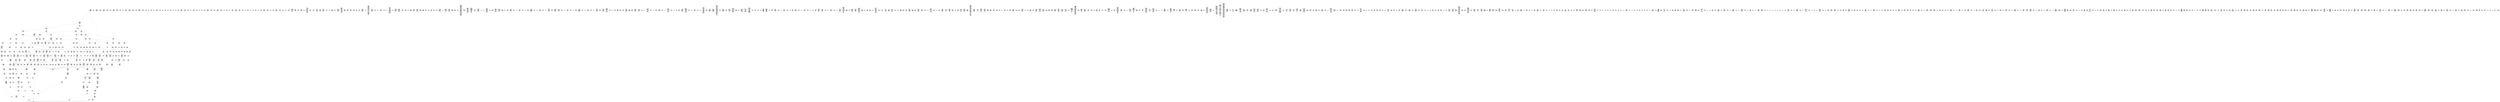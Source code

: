 /* Generated by GvGen v.1.0 (https://www.github.com/stricaud/gvgen) */

digraph G {
compound=true;
   node1 [label="[anywhere]"];
   node2 [label="# 0x0
PUSHX Data
PUSHX Data
MSTORE
PUSHX LogicData
CALLDATASIZE
LT
PUSHX Data
JUMPI
"];
   node3 [label="# 0xd
PUSHX Data
CALLDATALOAD
PUSHX BitData
SHR
PUSHX LogicData
GT
PUSHX Data
JUMPI
"];
   node4 [label="# 0x1e
PUSHX LogicData
GT
PUSHX Data
JUMPI
"];
   node5 [label="# 0x29
PUSHX LogicData
GT
PUSHX Data
JUMPI
"];
   node6 [label="# 0x34
PUSHX LogicData
EQ
PUSHX Data
JUMPI
"];
   node7 [label="# 0x3f
PUSHX LogicData
EQ
PUSHX Data
JUMPI
"];
   node8 [label="# 0x4a
PUSHX LogicData
EQ
PUSHX Data
JUMPI
"];
   node9 [label="# 0x55
PUSHX LogicData
EQ
PUSHX Data
JUMPI
"];
   node10 [label="# 0x60
PUSHX LogicData
EQ
PUSHX Data
JUMPI
"];
   node11 [label="# 0x6b
PUSHX Data
JUMP
"];
   node12 [label="# 0x6f
JUMPDEST
PUSHX LogicData
EQ
PUSHX Data
JUMPI
"];
   node13 [label="# 0x7b
PUSHX LogicData
EQ
PUSHX Data
JUMPI
"];
   node14 [label="# 0x86
PUSHX LogicData
EQ
PUSHX Data
JUMPI
"];
   node15 [label="# 0x91
PUSHX LogicData
EQ
PUSHX Data
JUMPI
"];
   node16 [label="# 0x9c
PUSHX Data
JUMP
"];
   node17 [label="# 0xa0
JUMPDEST
PUSHX LogicData
GT
PUSHX Data
JUMPI
"];
   node18 [label="# 0xac
PUSHX LogicData
EQ
PUSHX Data
JUMPI
"];
   node19 [label="# 0xb7
PUSHX LogicData
EQ
PUSHX Data
JUMPI
"];
   node20 [label="# 0xc2
PUSHX LogicData
EQ
PUSHX Data
JUMPI
"];
   node21 [label="# 0xcd
PUSHX LogicData
EQ
PUSHX Data
JUMPI
"];
   node22 [label="# 0xd8
PUSHX Data
JUMP
"];
   node23 [label="# 0xdc
JUMPDEST
PUSHX LogicData
EQ
PUSHX Data
JUMPI
"];
   node24 [label="# 0xe8
PUSHX LogicData
EQ
PUSHX Data
JUMPI
"];
   node25 [label="# 0xf3
PUSHX LogicData
EQ
PUSHX Data
JUMPI
"];
   node26 [label="# 0xfe
PUSHX LogicData
EQ
PUSHX Data
JUMPI
"];
   node27 [label="# 0x109
PUSHX Data
JUMP
"];
   node28 [label="# 0x10d
JUMPDEST
PUSHX LogicData
GT
PUSHX Data
JUMPI
"];
   node29 [label="# 0x119
PUSHX LogicData
GT
PUSHX Data
JUMPI
"];
   node30 [label="# 0x124
PUSHX LogicData
EQ
PUSHX Data
JUMPI
"];
   node31 [label="# 0x12f
PUSHX LogicData
EQ
PUSHX Data
JUMPI
"];
   node32 [label="# 0x13a
PUSHX LogicData
EQ
PUSHX Data
JUMPI
"];
   node33 [label="# 0x145
PUSHX LogicData
EQ
PUSHX Data
JUMPI
"];
   node34 [label="# 0x150
PUSHX LogicData
EQ
PUSHX Data
JUMPI
"];
   node35 [label="# 0x15b
PUSHX Data
JUMP
"];
   node36 [label="# 0x15f
JUMPDEST
PUSHX LogicData
EQ
PUSHX Data
JUMPI
"];
   node37 [label="# 0x16b
PUSHX LogicData
EQ
PUSHX Data
JUMPI
"];
   node38 [label="# 0x176
PUSHX LogicData
EQ
PUSHX Data
JUMPI
"];
   node39 [label="# 0x181
PUSHX LogicData
EQ
PUSHX Data
JUMPI
"];
   node40 [label="# 0x18c
PUSHX Data
JUMP
"];
   node41 [label="# 0x190
JUMPDEST
PUSHX LogicData
GT
PUSHX Data
JUMPI
"];
   node42 [label="# 0x19c
PUSHX LogicData
EQ
PUSHX Data
JUMPI
"];
   node43 [label="# 0x1a7
PUSHX LogicData
EQ
PUSHX Data
JUMPI
"];
   node44 [label="# 0x1b2
PUSHX LogicData
EQ
PUSHX Data
JUMPI
"];
   node45 [label="# 0x1bd
PUSHX LogicData
EQ
PUSHX Data
JUMPI
"];
   node46 [label="# 0x1c8
PUSHX Data
JUMP
"];
   node47 [label="# 0x1cc
JUMPDEST
PUSHX LogicData
EQ
PUSHX Data
JUMPI
"];
   node48 [label="# 0x1d8
PUSHX LogicData
EQ
PUSHX Data
JUMPI
"];
   node49 [label="# 0x1e3
PUSHX LogicData
EQ
PUSHX Data
JUMPI
"];
   node50 [label="# 0x1ee
PUSHX LogicData
EQ
PUSHX Data
JUMPI
"];
   node51 [label="# 0x1f9
JUMPDEST
PUSHX Data
REVERT
"];
   node52 [label="# 0x1fe
JUMPDEST
CALLVALUE
ISZERO
PUSHX Data
JUMPI
"];
   node53 [label="# 0x206
PUSHX Data
REVERT
"];
   node54 [label="# 0x20a
JUMPDEST
PUSHX Data
PUSHX ArithData
CALLDATASIZE
SUB
ADD
PUSHX Data
PUSHX Data
JUMP
"];
   node55 [label="# 0x220
JUMPDEST
PUSHX Data
JUMP
"];
   node56 [label="# 0x225
JUMPDEST
PUSHX MemData
MLOAD
PUSHX Data
PUSHX Data
JUMP
"];
   node57 [label="# 0x232
JUMPDEST
PUSHX MemData
MLOAD
SUB
RETURN
"];
   node58 [label="# 0x23b
JUMPDEST
CALLVALUE
ISZERO
PUSHX Data
JUMPI
"];
   node59 [label="# 0x243
PUSHX Data
REVERT
"];
   node60 [label="# 0x247
JUMPDEST
PUSHX Data
PUSHX Data
JUMP
"];
   node61 [label="# 0x250
JUMPDEST
PUSHX MemData
MLOAD
PUSHX Data
PUSHX Data
JUMP
"];
   node62 [label="# 0x25d
JUMPDEST
PUSHX MemData
MLOAD
SUB
RETURN
"];
   node63 [label="# 0x266
JUMPDEST
CALLVALUE
ISZERO
PUSHX Data
JUMPI
"];
   node64 [label="# 0x26e
PUSHX Data
REVERT
"];
   node65 [label="# 0x272
JUMPDEST
PUSHX Data
PUSHX ArithData
CALLDATASIZE
SUB
ADD
PUSHX Data
PUSHX Data
JUMP
"];
   node66 [label="# 0x288
JUMPDEST
PUSHX Data
JUMP
"];
   node67 [label="# 0x28d
JUMPDEST
PUSHX MemData
MLOAD
PUSHX Data
PUSHX Data
JUMP
"];
   node68 [label="# 0x29a
JUMPDEST
PUSHX MemData
MLOAD
SUB
RETURN
"];
   node69 [label="# 0x2a3
JUMPDEST
CALLVALUE
ISZERO
PUSHX Data
JUMPI
"];
   node70 [label="# 0x2ab
PUSHX Data
REVERT
"];
   node71 [label="# 0x2af
JUMPDEST
PUSHX Data
PUSHX ArithData
CALLDATASIZE
SUB
ADD
PUSHX Data
PUSHX Data
JUMP
"];
   node72 [label="# 0x2c5
JUMPDEST
PUSHX Data
JUMP
"];
   node73 [label="# 0x2ca
JUMPDEST
STOP
"];
   node74 [label="# 0x2cc
JUMPDEST
CALLVALUE
ISZERO
PUSHX Data
JUMPI
"];
   node75 [label="# 0x2d4
PUSHX Data
REVERT
"];
   node76 [label="# 0x2d8
JUMPDEST
PUSHX Data
PUSHX Data
JUMP
"];
   node77 [label="# 0x2e1
JUMPDEST
PUSHX MemData
MLOAD
PUSHX Data
PUSHX Data
JUMP
"];
   node78 [label="# 0x2ee
JUMPDEST
PUSHX MemData
MLOAD
SUB
RETURN
"];
   node79 [label="# 0x2f7
JUMPDEST
CALLVALUE
ISZERO
PUSHX Data
JUMPI
"];
   node80 [label="# 0x2ff
PUSHX Data
REVERT
"];
   node81 [label="# 0x303
JUMPDEST
PUSHX Data
PUSHX Data
JUMP
"];
   node82 [label="# 0x30c
JUMPDEST
PUSHX MemData
MLOAD
PUSHX Data
PUSHX Data
JUMP
"];
   node83 [label="# 0x319
JUMPDEST
PUSHX MemData
MLOAD
SUB
RETURN
"];
   node84 [label="# 0x322
JUMPDEST
CALLVALUE
ISZERO
PUSHX Data
JUMPI
"];
   node85 [label="# 0x32a
PUSHX Data
REVERT
"];
   node86 [label="# 0x32e
JUMPDEST
PUSHX Data
PUSHX ArithData
CALLDATASIZE
SUB
ADD
PUSHX Data
PUSHX Data
JUMP
"];
   node87 [label="# 0x344
JUMPDEST
PUSHX Data
JUMP
"];
   node88 [label="# 0x349
JUMPDEST
PUSHX MemData
MLOAD
PUSHX Data
PUSHX Data
JUMP
"];
   node89 [label="# 0x356
JUMPDEST
PUSHX MemData
MLOAD
SUB
RETURN
"];
   node90 [label="# 0x35f
JUMPDEST
CALLVALUE
ISZERO
PUSHX Data
JUMPI
"];
   node91 [label="# 0x367
PUSHX Data
REVERT
"];
   node92 [label="# 0x36b
JUMPDEST
PUSHX Data
PUSHX ArithData
CALLDATASIZE
SUB
ADD
PUSHX Data
PUSHX Data
JUMP
"];
   node93 [label="# 0x381
JUMPDEST
PUSHX Data
JUMP
"];
   node94 [label="# 0x386
JUMPDEST
STOP
"];
   node95 [label="# 0x388
JUMPDEST
CALLVALUE
ISZERO
PUSHX Data
JUMPI
"];
   node96 [label="# 0x390
PUSHX Data
REVERT
"];
   node97 [label="# 0x394
JUMPDEST
PUSHX Data
PUSHX ArithData
CALLDATASIZE
SUB
ADD
PUSHX Data
PUSHX Data
JUMP
"];
   node98 [label="# 0x3aa
JUMPDEST
PUSHX Data
JUMP
"];
   node99 [label="# 0x3af
JUMPDEST
STOP
"];
   node100 [label="# 0x3b1
JUMPDEST
CALLVALUE
ISZERO
PUSHX Data
JUMPI
"];
   node101 [label="# 0x3b9
PUSHX Data
REVERT
"];
   node102 [label="# 0x3bd
JUMPDEST
PUSHX Data
PUSHX Data
JUMP
"];
   node103 [label="# 0x3c6
JUMPDEST
PUSHX MemData
MLOAD
PUSHX Data
PUSHX Data
JUMP
"];
   node104 [label="# 0x3d3
JUMPDEST
PUSHX MemData
MLOAD
SUB
RETURN
"];
   node105 [label="# 0x3dc
JUMPDEST
CALLVALUE
ISZERO
PUSHX Data
JUMPI
"];
   node106 [label="# 0x3e4
PUSHX Data
REVERT
"];
   node107 [label="# 0x3e8
JUMPDEST
PUSHX Data
PUSHX ArithData
CALLDATASIZE
SUB
ADD
PUSHX Data
PUSHX Data
JUMP
"];
   node108 [label="# 0x3fe
JUMPDEST
PUSHX Data
JUMP
"];
   node109 [label="# 0x403
JUMPDEST
STOP
"];
   node110 [label="# 0x405
JUMPDEST
CALLVALUE
ISZERO
PUSHX Data
JUMPI
"];
   node111 [label="# 0x40d
PUSHX Data
REVERT
"];
   node112 [label="# 0x411
JUMPDEST
PUSHX Data
PUSHX ArithData
CALLDATASIZE
SUB
ADD
PUSHX Data
PUSHX Data
JUMP
"];
   node113 [label="# 0x427
JUMPDEST
PUSHX Data
JUMP
"];
   node114 [label="# 0x42c
JUMPDEST
STOP
"];
   node115 [label="# 0x42e
JUMPDEST
PUSHX Data
PUSHX ArithData
CALLDATASIZE
SUB
ADD
PUSHX Data
PUSHX Data
JUMP
"];
   node116 [label="# 0x443
JUMPDEST
PUSHX Data
JUMP
"];
   node117 [label="# 0x448
JUMPDEST
STOP
"];
   node118 [label="# 0x44a
JUMPDEST
CALLVALUE
ISZERO
PUSHX Data
JUMPI
"];
   node119 [label="# 0x452
PUSHX Data
REVERT
"];
   node120 [label="# 0x456
JUMPDEST
PUSHX Data
PUSHX Data
JUMP
"];
   node121 [label="# 0x45f
JUMPDEST
STOP
"];
   node122 [label="# 0x461
JUMPDEST
CALLVALUE
ISZERO
PUSHX Data
JUMPI
"];
   node123 [label="# 0x469
PUSHX Data
REVERT
"];
   node124 [label="# 0x46d
JUMPDEST
PUSHX Data
PUSHX ArithData
CALLDATASIZE
SUB
ADD
PUSHX Data
PUSHX Data
JUMP
"];
   node125 [label="# 0x483
JUMPDEST
PUSHX Data
JUMP
"];
   node126 [label="# 0x488
JUMPDEST
PUSHX MemData
MLOAD
PUSHX Data
PUSHX Data
JUMP
"];
   node127 [label="# 0x495
JUMPDEST
PUSHX MemData
MLOAD
SUB
RETURN
"];
   node128 [label="# 0x49e
JUMPDEST
CALLVALUE
ISZERO
PUSHX Data
JUMPI
"];
   node129 [label="# 0x4a6
PUSHX Data
REVERT
"];
   node130 [label="# 0x4aa
JUMPDEST
PUSHX Data
PUSHX ArithData
CALLDATASIZE
SUB
ADD
PUSHX Data
PUSHX Data
JUMP
"];
   node131 [label="# 0x4c0
JUMPDEST
PUSHX Data
JUMP
"];
   node132 [label="# 0x4c5
JUMPDEST
STOP
"];
   node133 [label="# 0x4c7
JUMPDEST
CALLVALUE
ISZERO
PUSHX Data
JUMPI
"];
   node134 [label="# 0x4cf
PUSHX Data
REVERT
"];
   node135 [label="# 0x4d3
JUMPDEST
PUSHX Data
PUSHX Data
JUMP
"];
   node136 [label="# 0x4dc
JUMPDEST
PUSHX MemData
MLOAD
PUSHX Data
PUSHX Data
JUMP
"];
   node137 [label="# 0x4e9
JUMPDEST
PUSHX MemData
MLOAD
SUB
RETURN
"];
   node138 [label="# 0x4f2
JUMPDEST
CALLVALUE
ISZERO
PUSHX Data
JUMPI
"];
   node139 [label="# 0x4fa
PUSHX Data
REVERT
"];
   node140 [label="# 0x4fe
JUMPDEST
PUSHX Data
PUSHX ArithData
CALLDATASIZE
SUB
ADD
PUSHX Data
PUSHX Data
JUMP
"];
   node141 [label="# 0x514
JUMPDEST
PUSHX Data
JUMP
"];
   node142 [label="# 0x519
JUMPDEST
STOP
"];
   node143 [label="# 0x51b
JUMPDEST
CALLVALUE
ISZERO
PUSHX Data
JUMPI
"];
   node144 [label="# 0x523
PUSHX Data
REVERT
"];
   node145 [label="# 0x527
JUMPDEST
PUSHX Data
PUSHX Data
JUMP
"];
   node146 [label="# 0x530
JUMPDEST
STOP
"];
   node147 [label="# 0x532
JUMPDEST
CALLVALUE
ISZERO
PUSHX Data
JUMPI
"];
   node148 [label="# 0x53a
PUSHX Data
REVERT
"];
   node149 [label="# 0x53e
JUMPDEST
PUSHX Data
PUSHX ArithData
CALLDATASIZE
SUB
ADD
PUSHX Data
PUSHX Data
JUMP
"];
   node150 [label="# 0x554
JUMPDEST
PUSHX Data
JUMP
"];
   node151 [label="# 0x559
JUMPDEST
PUSHX MemData
MLOAD
PUSHX Data
PUSHX Data
JUMP
"];
   node152 [label="# 0x566
JUMPDEST
PUSHX MemData
MLOAD
SUB
RETURN
"];
   node153 [label="# 0x56f
JUMPDEST
CALLVALUE
ISZERO
PUSHX Data
JUMPI
"];
   node154 [label="# 0x577
PUSHX Data
REVERT
"];
   node155 [label="# 0x57b
JUMPDEST
PUSHX Data
PUSHX ArithData
CALLDATASIZE
SUB
ADD
PUSHX Data
PUSHX Data
JUMP
"];
   node156 [label="# 0x591
JUMPDEST
PUSHX Data
JUMP
"];
   node157 [label="# 0x596
JUMPDEST
PUSHX MemData
MLOAD
PUSHX Data
PUSHX Data
JUMP
"];
   node158 [label="# 0x5a3
JUMPDEST
PUSHX MemData
MLOAD
SUB
RETURN
"];
   node159 [label="# 0x5ac
JUMPDEST
CALLVALUE
ISZERO
PUSHX Data
JUMPI
"];
   node160 [label="# 0x5b4
PUSHX Data
REVERT
"];
   node161 [label="# 0x5b8
JUMPDEST
PUSHX Data
PUSHX Data
JUMP
"];
   node162 [label="# 0x5c1
JUMPDEST
STOP
"];
   node163 [label="# 0x5c3
JUMPDEST
CALLVALUE
ISZERO
PUSHX Data
JUMPI
"];
   node164 [label="# 0x5cb
PUSHX Data
REVERT
"];
   node165 [label="# 0x5cf
JUMPDEST
PUSHX Data
PUSHX ArithData
CALLDATASIZE
SUB
ADD
PUSHX Data
PUSHX Data
JUMP
"];
   node166 [label="# 0x5e5
JUMPDEST
PUSHX Data
JUMP
"];
   node167 [label="# 0x5ea
JUMPDEST
STOP
"];
   node168 [label="# 0x5ec
JUMPDEST
CALLVALUE
ISZERO
PUSHX Data
JUMPI
"];
   node169 [label="# 0x5f4
PUSHX Data
REVERT
"];
   node170 [label="# 0x5f8
JUMPDEST
PUSHX Data
PUSHX Data
JUMP
"];
   node171 [label="# 0x601
JUMPDEST
PUSHX MemData
MLOAD
PUSHX Data
PUSHX Data
JUMP
"];
   node172 [label="# 0x60e
JUMPDEST
PUSHX MemData
MLOAD
SUB
RETURN
"];
   node173 [label="# 0x617
JUMPDEST
CALLVALUE
ISZERO
PUSHX Data
JUMPI
"];
   node174 [label="# 0x61f
PUSHX Data
REVERT
"];
   node175 [label="# 0x623
JUMPDEST
PUSHX Data
PUSHX Data
JUMP
"];
   node176 [label="# 0x62c
JUMPDEST
PUSHX MemData
MLOAD
PUSHX Data
PUSHX Data
JUMP
"];
   node177 [label="# 0x639
JUMPDEST
PUSHX MemData
MLOAD
SUB
RETURN
"];
   node178 [label="# 0x642
JUMPDEST
PUSHX Data
PUSHX ArithData
CALLDATASIZE
SUB
ADD
PUSHX Data
PUSHX Data
JUMP
"];
   node179 [label="# 0x657
JUMPDEST
PUSHX Data
JUMP
"];
   node180 [label="# 0x65c
JUMPDEST
STOP
"];
   node181 [label="# 0x65e
JUMPDEST
CALLVALUE
ISZERO
PUSHX Data
JUMPI
"];
   node182 [label="# 0x666
PUSHX Data
REVERT
"];
   node183 [label="# 0x66a
JUMPDEST
PUSHX Data
PUSHX ArithData
CALLDATASIZE
SUB
ADD
PUSHX Data
PUSHX Data
JUMP
"];
   node184 [label="# 0x680
JUMPDEST
PUSHX Data
JUMP
"];
   node185 [label="# 0x685
JUMPDEST
STOP
"];
   node186 [label="# 0x687
JUMPDEST
CALLVALUE
ISZERO
PUSHX Data
JUMPI
"];
   node187 [label="# 0x68f
PUSHX Data
REVERT
"];
   node188 [label="# 0x693
JUMPDEST
PUSHX Data
PUSHX Data
JUMP
"];
   node189 [label="# 0x69c
JUMPDEST
STOP
"];
   node190 [label="# 0x69e
JUMPDEST
CALLVALUE
ISZERO
PUSHX Data
JUMPI
"];
   node191 [label="# 0x6a6
PUSHX Data
REVERT
"];
   node192 [label="# 0x6aa
JUMPDEST
PUSHX Data
PUSHX ArithData
CALLDATASIZE
SUB
ADD
PUSHX Data
PUSHX Data
JUMP
"];
   node193 [label="# 0x6c0
JUMPDEST
PUSHX Data
JUMP
"];
   node194 [label="# 0x6c5
JUMPDEST
STOP
"];
   node195 [label="# 0x6c7
JUMPDEST
CALLVALUE
ISZERO
PUSHX Data
JUMPI
"];
   node196 [label="# 0x6cf
PUSHX Data
REVERT
"];
   node197 [label="# 0x6d3
JUMPDEST
PUSHX Data
PUSHX ArithData
CALLDATASIZE
SUB
ADD
PUSHX Data
PUSHX Data
JUMP
"];
   node198 [label="# 0x6e9
JUMPDEST
PUSHX Data
JUMP
"];
   node199 [label="# 0x6ee
JUMPDEST
PUSHX MemData
MLOAD
PUSHX Data
PUSHX Data
JUMP
"];
   node200 [label="# 0x6fb
JUMPDEST
PUSHX MemData
MLOAD
SUB
RETURN
"];
   node201 [label="# 0x704
JUMPDEST
CALLVALUE
ISZERO
PUSHX Data
JUMPI
"];
   node202 [label="# 0x70c
PUSHX Data
REVERT
"];
   node203 [label="# 0x710
JUMPDEST
PUSHX Data
PUSHX Data
JUMP
"];
   node204 [label="# 0x719
JUMPDEST
STOP
"];
   node205 [label="# 0x71b
JUMPDEST
CALLVALUE
ISZERO
PUSHX Data
JUMPI
"];
   node206 [label="# 0x723
PUSHX Data
REVERT
"];
   node207 [label="# 0x727
JUMPDEST
PUSHX Data
PUSHX ArithData
CALLDATASIZE
SUB
ADD
PUSHX Data
PUSHX Data
JUMP
"];
   node208 [label="# 0x73d
JUMPDEST
PUSHX Data
JUMP
"];
   node209 [label="# 0x742
JUMPDEST
PUSHX MemData
MLOAD
PUSHX Data
PUSHX Data
JUMP
"];
   node210 [label="# 0x74f
JUMPDEST
PUSHX MemData
MLOAD
SUB
RETURN
"];
   node211 [label="# 0x758
JUMPDEST
CALLVALUE
ISZERO
PUSHX Data
JUMPI
"];
   node212 [label="# 0x760
PUSHX Data
REVERT
"];
   node213 [label="# 0x764
JUMPDEST
PUSHX Data
PUSHX ArithData
CALLDATASIZE
SUB
ADD
PUSHX Data
PUSHX Data
JUMP
"];
   node214 [label="# 0x77a
JUMPDEST
PUSHX Data
JUMP
"];
   node215 [label="# 0x77f
JUMPDEST
STOP
"];
   node216 [label="# 0x781
JUMPDEST
CALLVALUE
ISZERO
PUSHX Data
JUMPI
"];
   node217 [label="# 0x789
PUSHX Data
REVERT
"];
   node218 [label="# 0x78d
JUMPDEST
PUSHX Data
PUSHX Data
JUMP
"];
   node219 [label="# 0x796
JUMPDEST
PUSHX MemData
MLOAD
PUSHX Data
PUSHX Data
JUMP
"];
   node220 [label="# 0x7a3
JUMPDEST
PUSHX MemData
MLOAD
SUB
RETURN
"];
   node221 [label="# 0x7ac
JUMPDEST
PUSHX Data
PUSHX BitData
PUSHX BitData
SHL
PUSHX BitData
NOT
AND
EQ
PUSHX Data
JUMPI
"];
   node222 [label="# 0x7dd
PUSHX BitData
PUSHX BitData
SHL
PUSHX BitData
NOT
AND
EQ
"];
   node223 [label="# 0x807
JUMPDEST
PUSHX Data
JUMPI
"];
   node224 [label="# 0x80d
PUSHX BitData
PUSHX BitData
SHL
PUSHX BitData
NOT
AND
EQ
"];
   node225 [label="# 0x837
JUMPDEST
JUMP
"];
   node226 [label="# 0x83e
JUMPDEST
PUSHX Data
PUSHX StorData
SLOAD
PUSHX Data
PUSHX Data
JUMP
"];
   node227 [label="# 0x84d
JUMPDEST
PUSHX ArithData
ADD
PUSHX ArithData
DIV
MUL
PUSHX ArithData
ADD
PUSHX MemData
MLOAD
ADD
PUSHX Data
MSTORE
MSTORE
PUSHX ArithData
ADD
SLOAD
PUSHX Data
PUSHX Data
JUMP
"];
   node228 [label="# 0x879
JUMPDEST
ISZERO
PUSHX Data
JUMPI
"];
   node229 [label="# 0x880
PUSHX LogicData
LT
PUSHX Data
JUMPI
"];
   node230 [label="# 0x888
PUSHX ArithData
SLOAD
DIV
MUL
MSTORE
PUSHX ArithData
ADD
PUSHX Data
JUMP
"];
   node231 [label="# 0x89b
JUMPDEST
ADD
PUSHX Data
MSTORE
PUSHX Data
PUSHX Data
SHA3
"];
   node232 [label="# 0x8a9
JUMPDEST
SLOAD
MSTORE
PUSHX ArithData
ADD
PUSHX ArithData
ADD
GT
PUSHX Data
JUMPI
"];
   node233 [label="# 0x8bd
SUB
PUSHX BitData
AND
ADD
"];
   node234 [label="# 0x8c6
JUMPDEST
JUMP
"];
   node235 [label="# 0x8d0
JUMPDEST
PUSHX Data
PUSHX Data
PUSHX Data
JUMP
"];
   node236 [label="# 0x8db
JUMPDEST
PUSHX Data
JUMPI
"];
   node237 [label="# 0x8e0
PUSHX MemData
MLOAD
PUSHX Data
MSTORE
PUSHX ArithData
ADD
PUSHX MemData
MLOAD
SUB
REVERT
"];
   node238 [label="# 0x911
JUMPDEST
PUSHX Data
PUSHX ArithData
MSTORE
PUSHX ArithData
ADD
MSTORE
PUSHX ArithData
ADD
PUSHX Data
SHA3
PUSHX ArithData
ADD
PUSHX ArithData
SLOAD
PUSHX ArithData
EXP
DIV
PUSHX BitData
AND
JUMP
"];
   node239 [label="# 0x94f
JUMPDEST
PUSHX Data
PUSHX Data
PUSHX Data
JUMP
"];
   node240 [label="# 0x95a
JUMPDEST
PUSHX BitData
AND
PUSHX Data
PUSHX Data
JUMP
"];
   node241 [label="# 0x97b
JUMPDEST
PUSHX BitData
AND
EQ
PUSHX Data
JUMPI
"];
   node242 [label="# 0x997
PUSHX Data
PUSHX Data
PUSHX Data
JUMP
"];
   node243 [label="# 0x9a2
JUMPDEST
PUSHX Data
JUMP
"];
   node244 [label="# 0x9a7
JUMPDEST
PUSHX Data
JUMPI
"];
   node245 [label="# 0x9ac
PUSHX MemData
MLOAD
PUSHX Data
MSTORE
PUSHX ArithData
ADD
PUSHX MemData
MLOAD
SUB
REVERT
"];
   node246 [label="# 0x9dd
JUMPDEST
"];
   node247 [label="# 0x9de
JUMPDEST
PUSHX Data
PUSHX ArithData
MSTORE
PUSHX ArithData
ADD
MSTORE
PUSHX ArithData
ADD
PUSHX Data
SHA3
PUSHX ArithData
ADD
PUSHX ArithData
PUSHX ArithData
EXP
SLOAD
PUSHX ArithData
MUL
NOT
AND
PUSHX BitData
AND
MUL
OR
SSTORE
PUSHX BitData
AND
PUSHX BitData
AND
PUSHX Data
PUSHX MemData
MLOAD
PUSHX MemData
MLOAD
SUB
LOGX
JUMP
"];
   node248 [label="# 0xa93
JUMPDEST
PUSHX StorData
PUSHX ArithData
SLOAD
PUSHX ArithData
EXP
DIV
PUSHX BitData
AND
JUMP
"];
   node249 [label="# 0xaa6
JUMPDEST
PUSHX Data
PUSHX Data
PUSHX Data
JUMP
"];
   node250 [label="# 0xab0
JUMPDEST
PUSHX StorData
SLOAD
PUSHX StorData
SLOAD
SUB
SUB
JUMP
"];
   node251 [label="# 0xabd
JUMPDEST
PUSHX Data
PUSHX Data
PUSHX Data
PUSHX LogicData
GT
ISZERO
PUSHX Data
JUMPI
"];
   node252 [label="# 0xacf
PUSHX Data
PUSHX Data
JUMP
"];
   node253 [label="# 0xad6
JUMPDEST
"];
   node254 [label="# 0xad7
JUMPDEST
PUSHX LogicData
GT
ISZERO
PUSHX Data
JUMPI
"];
   node255 [label="# 0xae1
PUSHX Data
PUSHX Data
JUMP
"];
   node256 [label="# 0xae8
JUMPDEST
"];
   node257 [label="# 0xae9
JUMPDEST
MSTORE
PUSHX ArithData
ADD
MSTORE
PUSHX ArithData
ADD
PUSHX Data
SHA3
SLOAD
PUSHX Data
PUSHX Data
PUSHX ArithData
MSTORE
PUSHX ArithData
ADD
MSTORE
PUSHX ArithData
ADD
PUSHX Data
SHA3
PUSHX BitData
PUSHX BitData
AND
JUMP
"];
   node258 [label="# 0xb1f
JUMPDEST
JUMP
"];
   node259 [label="# 0xb28
JUMPDEST
PUSHX BitData
PUSHX BitData
AND
CALLER
PUSHX BitData
AND
EQ
PUSHX Data
JUMPI
"];
   node260 [label="# 0xb7c
CALLER
PUSHX Data
PUSHX MemData
MLOAD
PUSHX Data
MSTORE
PUSHX ArithData
ADD
PUSHX Data
PUSHX Data
JUMP
"];
   node261 [label="# 0xbd1
JUMPDEST
PUSHX MemData
MLOAD
SUB
REVERT
"];
   node262 [label="# 0xbda
JUMPDEST
PUSHX Data
PUSHX Data
JUMP
"];
   node263 [label="# 0xbe4
JUMPDEST
JUMP
"];
   node264 [label="# 0xbe8
JUMPDEST
PUSHX Data
PUSHX Data
PUSHX Data
JUMP
"];
   node265 [label="# 0xbf3
JUMPDEST
PUSHX BitData
AND
PUSHX BitData
AND
EQ
PUSHX Data
JUMPI
"];
   node266 [label="# 0xc29
PUSHX MemData
MLOAD
PUSHX Data
MSTORE
PUSHX ArithData
ADD
PUSHX MemData
MLOAD
SUB
REVERT
"];
   node267 [label="# 0xc5a
JUMPDEST
PUSHX Data
PUSHX Data
PUSHX Data
JUMP
"];
   node268 [label="# 0xc66
JUMPDEST
PUSHX Data
PUSHX Data
PUSHX Data
JUMP
"];
   node269 [label="# 0xc77
JUMPDEST
PUSHX Data
JUMP
"];
   node270 [label="# 0xc7c
JUMPDEST
PUSHX Data
JUMPI
"];
   node271 [label="# 0xc81
PUSHX Data
PUSHX Data
PUSHX Data
JUMP
"];
   node272 [label="# 0xc8c
JUMPDEST
PUSHX Data
JUMP
"];
   node273 [label="# 0xc91
JUMPDEST
PUSHX Data
JUMPI
"];
   node274 [label="# 0xc96
PUSHX MemData
MLOAD
PUSHX Data
MSTORE
PUSHX ArithData
ADD
PUSHX MemData
MLOAD
SUB
REVERT
"];
   node275 [label="# 0xcc7
JUMPDEST
"];
   node276 [label="# 0xcc8
JUMPDEST
PUSHX BitData
PUSHX BitData
AND
PUSHX BitData
AND
EQ
ISZERO
PUSHX Data
JUMPI
"];
   node277 [label="# 0xcfe
PUSHX MemData
MLOAD
PUSHX Data
MSTORE
PUSHX ArithData
ADD
PUSHX MemData
MLOAD
SUB
REVERT
"];
   node278 [label="# 0xd2f
JUMPDEST
PUSHX Data
PUSHX Data
PUSHX Data
JUMP
"];
   node279 [label="# 0xd3c
JUMPDEST
ISZERO
PUSHX Data
JUMPI
"];
   node280 [label="# 0xd43
PUSHX Data
SSTORE
"];
   node281 [label="# 0xd47
JUMPDEST
PUSHX Data
PUSHX ArithData
PUSHX BitData
AND
PUSHX BitData
AND
MSTORE
PUSHX ArithData
ADD
MSTORE
PUSHX ArithData
ADD
PUSHX Data
SHA3
PUSHX Data
SLOAD
PUSHX ArithData
SUB
SSTORE
PUSHX Data
PUSHX ArithData
PUSHX BitData
AND
PUSHX BitData
AND
MSTORE
PUSHX ArithData
ADD
MSTORE
PUSHX ArithData
ADD
PUSHX Data
SHA3
PUSHX Data
SLOAD
PUSHX ArithData
ADD
SSTORE
PUSHX Data
PUSHX Data
PUSHX Data
JUMP
"];
   node282 [label="# 0xdf1
JUMPDEST
PUSHX BitData
OR
PUSHX Data
JUMP
"];
   node283 [label="# 0xe15
JUMPDEST
PUSHX Data
PUSHX ArithData
MSTORE
PUSHX ArithData
ADD
MSTORE
PUSHX ArithData
ADD
PUSHX Data
SHA3
SSTORE
PUSHX LogicData
PUSHX BitData
AND
EQ
ISZERO
PUSHX Data
JUMPI
"];
   node284 [label="# 0xe55
PUSHX Data
PUSHX ArithData
ADD
PUSHX LogicData
PUSHX Data
PUSHX ArithData
MSTORE
PUSHX ArithData
ADD
MSTORE
PUSHX ArithData
ADD
PUSHX Data
SHA3
SLOAD
EQ
ISZERO
PUSHX Data
JUMPI
"];
   node285 [label="# 0xe79
PUSHX StorData
SLOAD
EQ
PUSHX Data
JUMPI
"];
   node286 [label="# 0xe82
PUSHX Data
PUSHX ArithData
MSTORE
PUSHX ArithData
ADD
MSTORE
PUSHX ArithData
ADD
PUSHX Data
SHA3
SSTORE
"];
   node287 [label="# 0xe9a
JUMPDEST
"];
   node288 [label="# 0xe9b
JUMPDEST
"];
   node289 [label="# 0xe9d
JUMPDEST
PUSHX BitData
AND
PUSHX BitData
AND
PUSHX Data
PUSHX MemData
MLOAD
PUSHX MemData
MLOAD
SUB
LOGX
PUSHX Data
PUSHX Data
PUSHX Data
JUMP
"];
   node290 [label="# 0xf05
JUMPDEST
JUMP
"];
   node291 [label="# 0xf0d
JUMPDEST
PUSHX StorData
SLOAD
JUMP
"];
   node292 [label="# 0xf13
JUMPDEST
PUSHX Data
PUSHX Data
JUMP
"];
   node293 [label="# 0xf1b
JUMPDEST
PUSHX StorData
PUSHX ArithData
SLOAD
PUSHX ArithData
EXP
DIV
PUSHX BitData
AND
ISZERO
PUSHX Data
JUMPI
"];
   node294 [label="# 0xf31
PUSHX MemData
MLOAD
PUSHX Data
MSTORE
PUSHX ArithData
ADD
PUSHX MemData
MLOAD
SUB
REVERT
"];
   node295 [label="# 0xf62
JUMPDEST
PUSHX Data
PUSHX Data
PUSHX Data
JUMP
"];
   node296 [label="# 0xf73
JUMPDEST
JUMP
"];
   node297 [label="# 0xf78
JUMPDEST
PUSHX Data
PUSHX Data
JUMP
"];
   node298 [label="# 0xf80
JUMPDEST
PUSHX LogicData
PUSHX LogicData
GT
ISZERO
PUSHX Data
JUMPI
"];
   node299 [label="# 0xf8c
PUSHX Data
PUSHX Data
JUMP
"];
   node300 [label="# 0xf93
JUMPDEST
"];
   node301 [label="# 0xf94
JUMPDEST
PUSHX LogicData
GT
ISZERO
PUSHX Data
JUMPI
"];
   node302 [label="# 0xf9f
PUSHX Data
PUSHX Data
JUMP
"];
   node303 [label="# 0xfa6
JUMPDEST
"];
   node304 [label="# 0xfa7
JUMPDEST
EQ
ISZERO
PUSHX Data
JUMPI
"];
   node305 [label="# 0xfaf
PUSHX BitData
SHL
PUSHX Data
PUSHX Data
PUSHX LogicData
PUSHX LogicData
GT
ISZERO
PUSHX Data
JUMPI
"];
   node306 [label="# 0xfc3
PUSHX Data
PUSHX Data
JUMP
"];
   node307 [label="# 0xfca
JUMPDEST
"];
   node308 [label="# 0xfcb
JUMPDEST
PUSHX LogicData
GT
ISZERO
PUSHX Data
JUMPI
"];
   node309 [label="# 0xfd5
PUSHX Data
PUSHX Data
JUMP
"];
   node310 [label="# 0xfdc
JUMPDEST
"];
   node311 [label="# 0xfdd
JUMPDEST
MSTORE
PUSHX ArithData
ADD
MSTORE
PUSHX ArithData
ADD
PUSHX Data
SHA3
SLOAD
EQ
"];
   node312 [label="# 0xfee
JUMPDEST
ISZERO
PUSHX Data
JUMPI
"];
   node313 [label="# 0xff4
PUSHX MemData
MLOAD
PUSHX Data
MSTORE
PUSHX ArithData
ADD
PUSHX MemData
MLOAD
SUB
REVERT
"];
   node314 [label="# 0x1025
JUMPDEST
PUSHX LogicData
PUSHX LogicData
GT
ISZERO
PUSHX Data
JUMPI
"];
   node315 [label="# 0x1031
PUSHX Data
PUSHX Data
JUMP
"];
   node316 [label="# 0x1038
JUMPDEST
"];
   node317 [label="# 0x1039
JUMPDEST
PUSHX LogicData
GT
ISZERO
PUSHX Data
JUMPI
"];
   node318 [label="# 0x1044
PUSHX Data
PUSHX Data
JUMP
"];
   node319 [label="# 0x104b
JUMPDEST
"];
   node320 [label="# 0x104c
JUMPDEST
EQ
ISZERO
PUSHX Data
JUMPI
"];
   node321 [label="# 0x1054
PUSHX BitData
SHL
PUSHX Data
PUSHX Data
PUSHX LogicData
PUSHX LogicData
GT
ISZERO
PUSHX Data
JUMPI
"];
   node322 [label="# 0x1068
PUSHX Data
PUSHX Data
JUMP
"];
   node323 [label="# 0x106f
JUMPDEST
"];
   node324 [label="# 0x1070
JUMPDEST
PUSHX LogicData
GT
ISZERO
PUSHX Data
JUMPI
"];
   node325 [label="# 0x107a
PUSHX Data
PUSHX Data
JUMP
"];
   node326 [label="# 0x1081
JUMPDEST
"];
   node327 [label="# 0x1082
JUMPDEST
MSTORE
PUSHX ArithData
ADD
MSTORE
PUSHX ArithData
ADD
PUSHX Data
SHA3
SLOAD
EQ
"];
   node328 [label="# 0x1093
JUMPDEST
ISZERO
PUSHX Data
JUMPI
"];
   node329 [label="# 0x1099
PUSHX MemData
MLOAD
PUSHX Data
MSTORE
PUSHX ArithData
ADD
PUSHX MemData
MLOAD
SUB
REVERT
"];
   node330 [label="# 0x10ca
JUMPDEST
PUSHX StorData
PUSHX ArithData
PUSHX ArithData
EXP
SLOAD
PUSHX ArithData
MUL
NOT
AND
PUSHX LogicData
GT
ISZERO
PUSHX Data
JUMPI
"];
   node331 [label="# 0x10e7
PUSHX Data
PUSHX Data
JUMP
"];
   node332 [label="# 0x10ee
JUMPDEST
"];
   node333 [label="# 0x10ef
JUMPDEST
MUL
OR
SSTORE
JUMP
"];
   node334 [label="# 0x10f7
JUMPDEST
PUSHX Data
PUSHX Data
PUSHX Data
JUMP
"];
   node335 [label="# 0x1104
JUMPDEST
PUSHX Data
PUSHX Data
JUMP
"];
   node336 [label="# 0x110e
JUMPDEST
GT
ISZERO
PUSHX Data
JUMPI
"];
   node337 [label="# 0x1115
PUSHX MemData
MLOAD
PUSHX Data
MSTORE
PUSHX ArithData
ADD
PUSHX MemData
MLOAD
SUB
REVERT
"];
   node338 [label="# 0x1146
JUMPDEST
PUSHX Data
PUSHX Data
PUSHX Data
JUMP
"];
   node339 [label="# 0x115a
JUMPDEST
CALLVALUE
EQ
PUSHX Data
JUMPI
"];
   node340 [label="# 0x1161
PUSHX MemData
MLOAD
PUSHX Data
MSTORE
PUSHX ArithData
ADD
PUSHX MemData
MLOAD
SUB
REVERT
"];
   node341 [label="# 0x1192
JUMPDEST
PUSHX LogicData
PUSHX LogicData
GT
ISZERO
PUSHX Data
JUMPI
"];
   node342 [label="# 0x119e
PUSHX Data
PUSHX Data
JUMP
"];
   node343 [label="# 0x11a5
JUMPDEST
"];
   node344 [label="# 0x11a6
JUMPDEST
PUSHX StorData
PUSHX ArithData
SLOAD
PUSHX ArithData
EXP
DIV
PUSHX BitData
AND
PUSHX LogicData
GT
ISZERO
PUSHX Data
JUMPI
"];
   node345 [label="# 0x11c0
PUSHX Data
PUSHX Data
JUMP
"];
   node346 [label="# 0x11c7
JUMPDEST
"];
   node347 [label="# 0x11c8
JUMPDEST
EQ
ISZERO
ISZERO
PUSHX Data
JUMPI
"];
   node348 [label="# 0x11d1
PUSHX LogicData
PUSHX LogicData
GT
ISZERO
PUSHX Data
JUMPI
"];
   node349 [label="# 0x11dd
PUSHX Data
PUSHX Data
JUMP
"];
   node350 [label="# 0x11e4
JUMPDEST
"];
   node351 [label="# 0x11e5
JUMPDEST
PUSHX StorData
PUSHX ArithData
SLOAD
PUSHX ArithData
EXP
DIV
PUSHX BitData
AND
PUSHX LogicData
GT
ISZERO
PUSHX Data
JUMPI
"];
   node352 [label="# 0x11ff
PUSHX Data
PUSHX Data
JUMP
"];
   node353 [label="# 0x1206
JUMPDEST
"];
   node354 [label="# 0x1207
JUMPDEST
EQ
ISZERO
"];
   node355 [label="# 0x120a
JUMPDEST
ISZERO
PUSHX Data
JUMPI
"];
   node356 [label="# 0x1210
PUSHX MemData
MLOAD
PUSHX Data
MSTORE
PUSHX ArithData
ADD
PUSHX MemData
MLOAD
SUB
REVERT
"];
   node357 [label="# 0x1241
JUMPDEST
PUSHX Data
PUSHX Data
PUSHX Data
PUSHX StorData
PUSHX ArithData
SLOAD
PUSHX ArithData
EXP
DIV
PUSHX BitData
AND
PUSHX LogicData
GT
ISZERO
PUSHX Data
JUMPI
"];
   node358 [label="# 0x1261
PUSHX Data
PUSHX Data
JUMP
"];
   node359 [label="# 0x1268
JUMPDEST
"];
   node360 [label="# 0x1269
JUMPDEST
PUSHX LogicData
GT
ISZERO
PUSHX Data
JUMPI
"];
   node361 [label="# 0x1273
PUSHX Data
PUSHX Data
JUMP
"];
   node362 [label="# 0x127a
JUMPDEST
"];
   node363 [label="# 0x127b
JUMPDEST
MSTORE
PUSHX ArithData
ADD
MSTORE
PUSHX ArithData
ADD
PUSHX Data
SHA3
SLOAD
PUSHX Data
PUSHX Data
PUSHX ArithData
MSTORE
PUSHX ArithData
ADD
MSTORE
PUSHX ArithData
ADD
PUSHX Data
SHA3
PUSHX BitData
PUSHX BitData
AND
JUMP
"];
   node364 [label="# 0x12b1
JUMPDEST
ISZERO
PUSHX Data
JUMPI
"];
   node365 [label="# 0x12b7
PUSHX MemData
MLOAD
PUSHX Data
MSTORE
PUSHX ArithData
ADD
PUSHX MemData
MLOAD
SUB
REVERT
"];
   node366 [label="# 0x12e8
JUMPDEST
PUSHX Data
CALLER
PUSHX MemData
MLOAD
PUSHX ArithData
ADD
PUSHX Data
PUSHX Data
JUMP
"];
   node367 [label="# 0x12ff
JUMPDEST
PUSHX MemData
MLOAD
PUSHX ArithData
SUB
SUB
MSTORE
PUSHX Data
MSTORE
MLOAD
PUSHX ArithData
ADD
SHA3
PUSHX Data
PUSHX ArithData
MUL
PUSHX ArithData
ADD
PUSHX MemData
MLOAD
ADD
PUSHX Data
MSTORE
MSTORE
PUSHX ArithData
ADD
PUSHX ArithData
MUL
CALLDATACOPY
PUSHX Data
ADD
MSTORE
PUSHX BitData
NOT
PUSHX ArithData
ADD
AND
ADD
PUSHX Data
JUMP
"];
   node368 [label="# 0x1363
JUMPDEST
PUSHX Data
JUMPI
"];
   node369 [label="# 0x1368
PUSHX MemData
MLOAD
PUSHX Data
MSTORE
PUSHX ArithData
ADD
PUSHX MemData
MLOAD
SUB
REVERT
"];
   node370 [label="# 0x1399
JUMPDEST
GT
ISZERO
PUSHX Data
JUMPI
"];
   node371 [label="# 0x13a2
PUSHX MemData
MLOAD
PUSHX Data
MSTORE
PUSHX ArithData
ADD
PUSHX MemData
MLOAD
SUB
REVERT
"];
   node372 [label="# 0x13d3
JUMPDEST
PUSHX Data
PUSHX Data
PUSHX ArithData
MSTORE
PUSHX ArithData
ADD
MSTORE
PUSHX ArithData
ADD
PUSHX Data
SHA3
PUSHX BitData
PUSHX BitData
AND
JUMP
"];
   node373 [label="# 0x13f8
JUMPDEST
PUSHX Data
CALLER
PUSHX Data
JUMP
"];
   node374 [label="# 0x1402
JUMPDEST
JUMP
"];
   node375 [label="# 0x140c
JUMPDEST
PUSHX Data
PUSHX Data
JUMP
"];
   node376 [label="# 0x1414
JUMPDEST
PUSHX Data
CALLER
PUSHX BitData
AND
SELFBALANCE
PUSHX MemData
MLOAD
PUSHX Data
PUSHX Data
JUMP
"];
   node377 [label="# 0x143a
JUMPDEST
PUSHX Data
PUSHX MemData
MLOAD
SUB
GAS
CALL
RETURNDATASIZE
PUSHX LogicData
EQ
PUSHX Data
JUMPI
"];
   node378 [label="# 0x1456
PUSHX MemData
MLOAD
PUSHX BitData
NOT
PUSHX ArithData
RETURNDATASIZE
ADD
AND
ADD
PUSHX Data
MSTORE
RETURNDATASIZE
MSTORE
RETURNDATASIZE
PUSHX Data
PUSHX ArithData
ADD
RETURNDATACOPY
PUSHX Data
JUMP
"];
   node379 [label="# 0x1477
JUMPDEST
PUSHX Data
"];
   node380 [label="# 0x147c
JUMPDEST
PUSHX Data
JUMPI
"];
   node381 [label="# 0x1486
PUSHX Data
REVERT
"];
   node382 [label="# 0x148a
JUMPDEST
JUMP
"];
   node383 [label="# 0x148d
JUMPDEST
PUSHX Data
PUSHX Data
MSTORE
PUSHX Data
MSTORE
PUSHX Data
PUSHX Data
SHA3
PUSHX Data
SLOAD
JUMP
"];
   node384 [label="# 0x14a5
JUMPDEST
PUSHX Data
PUSHX MemData
MLOAD
PUSHX ArithData
ADD
PUSHX Data
MSTORE
PUSHX Data
MSTORE
PUSHX Data
JUMP
"];
   node385 [label="# 0x14c0
JUMPDEST
JUMP
"];
   node386 [label="# 0x14c5
JUMPDEST
PUSHX StorData
PUSHX ArithData
SLOAD
PUSHX ArithData
EXP
DIV
PUSHX BitData
AND
JUMP
"];
   node387 [label="# 0x14d8
JUMPDEST
PUSHX Data
PUSHX Data
JUMP
"];
   node388 [label="# 0x14e0
JUMPDEST
PUSHX LogicData
PUSHX LogicData
GT
ISZERO
PUSHX Data
JUMPI
"];
   node389 [label="# 0x14ec
PUSHX Data
PUSHX Data
JUMP
"];
   node390 [label="# 0x14f3
JUMPDEST
"];
   node391 [label="# 0x14f4
JUMPDEST
PUSHX LogicData
GT
ISZERO
PUSHX Data
JUMPI
"];
   node392 [label="# 0x14ff
PUSHX Data
PUSHX Data
JUMP
"];
   node393 [label="# 0x1506
JUMPDEST
"];
   node394 [label="# 0x1507
JUMPDEST
EQ
ISZERO
ISZERO
PUSHX Data
JUMPI
"];
   node395 [label="# 0x1510
PUSHX LogicData
PUSHX LogicData
GT
ISZERO
PUSHX Data
JUMPI
"];
   node396 [label="# 0x151c
PUSHX Data
PUSHX Data
JUMP
"];
   node397 [label="# 0x1523
JUMPDEST
"];
   node398 [label="# 0x1524
JUMPDEST
PUSHX LogicData
GT
ISZERO
PUSHX Data
JUMPI
"];
   node399 [label="# 0x152f
PUSHX Data
PUSHX Data
JUMP
"];
   node400 [label="# 0x1536
JUMPDEST
"];
   node401 [label="# 0x1537
JUMPDEST
EQ
ISZERO
"];
   node402 [label="# 0x153a
JUMPDEST
ISZERO
PUSHX Data
JUMPI
"];
   node403 [label="# 0x1540
PUSHX MemData
MLOAD
PUSHX Data
MSTORE
PUSHX ArithData
ADD
PUSHX MemData
MLOAD
SUB
REVERT
"];
   node404 [label="# 0x1571
JUMPDEST
PUSHX Data
PUSHX Data
PUSHX LogicData
GT
ISZERO
PUSHX Data
JUMPI
"];
   node405 [label="# 0x1581
PUSHX Data
PUSHX Data
JUMP
"];
   node406 [label="# 0x1588
JUMPDEST
"];
   node407 [label="# 0x1589
JUMPDEST
PUSHX LogicData
GT
ISZERO
PUSHX Data
JUMPI
"];
   node408 [label="# 0x1593
PUSHX Data
PUSHX Data
JUMP
"];
   node409 [label="# 0x159a
JUMPDEST
"];
   node410 [label="# 0x159b
JUMPDEST
MSTORE
PUSHX ArithData
ADD
MSTORE
PUSHX ArithData
ADD
PUSHX Data
SHA3
SSTORE
JUMP
"];
   node411 [label="# 0x15b1
JUMPDEST
PUSHX Data
PUSHX Data
JUMP
"];
   node412 [label="# 0x15b9
JUMPDEST
PUSHX StorData
PUSHX ArithData
SLOAD
PUSHX ArithData
EXP
DIV
PUSHX BitData
AND
ISZERO
PUSHX StorData
PUSHX ArithData
PUSHX ArithData
EXP
SLOAD
PUSHX ArithData
MUL
NOT
AND
ISZERO
ISZERO
MUL
OR
SSTORE
JUMP
"];
   node413 [label="# 0x15e5
JUMPDEST
PUSHX Data
PUSHX Data
PUSHX Data
JUMP
"];
   node414 [label="# 0x15f0
JUMPDEST
JUMP
"];
   node415 [label="# 0x15f7
JUMPDEST
PUSHX BitData
PUSHX BitData
AND
PUSHX BitData
AND
EQ
ISZERO
PUSHX Data
JUMPI
"];
   node416 [label="# 0x162e
PUSHX MemData
MLOAD
PUSHX Data
MSTORE
PUSHX ArithData
ADD
PUSHX MemData
MLOAD
SUB
REVERT
"];
   node417 [label="# 0x165f
JUMPDEST
PUSHX BitData
PUSHX Data
PUSHX ArithData
PUSHX BitData
AND
PUSHX BitData
AND
MSTORE
PUSHX ArithData
ADD
MSTORE
PUSHX ArithData
ADD
PUSHX Data
SHA3
SLOAD
AND
JUMP
"];
   node418 [label="# 0x16b0
JUMPDEST
PUSHX Data
PUSHX Data
JUMP
"];
   node419 [label="# 0x16b8
JUMPDEST
PUSHX Data
PUSHX Data
PUSHX Data
JUMP
"];
   node420 [label="# 0x16c2
JUMPDEST
JUMP
"];
   node421 [label="# 0x16c4
JUMPDEST
PUSHX Data
PUSHX Data
JUMP
"];
   node422 [label="# 0x16cc
JUMPDEST
PUSHX Data
PUSHX Data
JUMP
"];
   node423 [label="# 0x16d8
JUMPDEST
JUMP
"];
   node424 [label="# 0x16de
JUMPDEST
PUSHX Data
PUSHX StorData
PUSHX ArithData
SLOAD
PUSHX ArithData
EXP
DIV
PUSHX BitData
AND
JUMP
"];
   node425 [label="# 0x1708
JUMPDEST
PUSHX Data
PUSHX StorData
SLOAD
PUSHX Data
PUSHX Data
JUMP
"];
   node426 [label="# 0x1717
JUMPDEST
PUSHX ArithData
ADD
PUSHX ArithData
DIV
MUL
PUSHX ArithData
ADD
PUSHX MemData
MLOAD
ADD
PUSHX Data
MSTORE
MSTORE
PUSHX ArithData
ADD
SLOAD
PUSHX Data
PUSHX Data
JUMP
"];
   node427 [label="# 0x1743
JUMPDEST
ISZERO
PUSHX Data
JUMPI
"];
   node428 [label="# 0x174a
PUSHX LogicData
LT
PUSHX Data
JUMPI
"];
   node429 [label="# 0x1752
PUSHX ArithData
SLOAD
DIV
MUL
MSTORE
PUSHX ArithData
ADD
PUSHX Data
JUMP
"];
   node430 [label="# 0x1765
JUMPDEST
ADD
PUSHX Data
MSTORE
PUSHX Data
PUSHX Data
SHA3
"];
   node431 [label="# 0x1773
JUMPDEST
SLOAD
MSTORE
PUSHX ArithData
ADD
PUSHX ArithData
ADD
GT
PUSHX Data
JUMPI
"];
   node432 [label="# 0x1787
SUB
PUSHX BitData
AND
ADD
"];
   node433 [label="# 0x1790
JUMPDEST
JUMP
"];
   node434 [label="# 0x179a
JUMPDEST
PUSHX Data
PUSHX Data
PUSHX Data
JUMP
"];
   node435 [label="# 0x17a7
JUMPDEST
PUSHX Data
PUSHX Data
JUMP
"];
   node436 [label="# 0x17b1
JUMPDEST
GT
ISZERO
PUSHX Data
JUMPI
"];
   node437 [label="# 0x17b8
PUSHX MemData
MLOAD
PUSHX Data
MSTORE
PUSHX ArithData
ADD
PUSHX MemData
MLOAD
SUB
REVERT
"];
   node438 [label="# 0x17e9
JUMPDEST
PUSHX Data
PUSHX Data
PUSHX Data
JUMP
"];
   node439 [label="# 0x17fd
JUMPDEST
CALLVALUE
EQ
PUSHX Data
JUMPI
"];
   node440 [label="# 0x1804
PUSHX MemData
MLOAD
PUSHX Data
MSTORE
PUSHX ArithData
ADD
PUSHX MemData
MLOAD
SUB
REVERT
"];
   node441 [label="# 0x1835
JUMPDEST
PUSHX LogicData
GT
ISZERO
PUSHX Data
JUMPI
"];
   node442 [label="# 0x1840
PUSHX Data
PUSHX Data
JUMP
"];
   node443 [label="# 0x1847
JUMPDEST
"];
   node444 [label="# 0x1848
JUMPDEST
PUSHX StorData
PUSHX ArithData
SLOAD
PUSHX ArithData
EXP
DIV
PUSHX BitData
AND
PUSHX LogicData
GT
ISZERO
PUSHX Data
JUMPI
"];
   node445 [label="# 0x1862
PUSHX Data
PUSHX Data
JUMP
"];
   node446 [label="# 0x1869
JUMPDEST
"];
   node447 [label="# 0x186a
JUMPDEST
EQ
PUSHX Data
JUMPI
"];
   node448 [label="# 0x1870
PUSHX MemData
MLOAD
PUSHX Data
MSTORE
PUSHX ArithData
ADD
PUSHX MemData
MLOAD
SUB
REVERT
"];
   node449 [label="# 0x18a1
JUMPDEST
PUSHX LogicData
GT
ISZERO
PUSHX Data
JUMPI
"];
   node450 [label="# 0x18ab
PUSHX MemData
MLOAD
PUSHX Data
MSTORE
PUSHX ArithData
ADD
PUSHX MemData
MLOAD
SUB
REVERT
"];
   node451 [label="# 0x18dc
JUMPDEST
PUSHX Data
CALLER
PUSHX Data
JUMP
"];
   node452 [label="# 0x18e6
JUMPDEST
JUMP
"];
   node453 [label="# 0x18ea
JUMPDEST
PUSHX Data
PUSHX Data
JUMP
"];
   node454 [label="# 0x18f2
JUMPDEST
PUSHX BitData
AND
PUSHX BitData
AND
EQ
ISZERO
PUSHX Data
JUMPI
"];
   node455 [label="# 0x1926
PUSHX MemData
MLOAD
PUSHX Data
MSTORE
PUSHX ArithData
ADD
PUSHX MemData
MLOAD
SUB
REVERT
"];
   node456 [label="# 0x1957
JUMPDEST
PUSHX Data
PUSHX Data
PUSHX Data
PUSHX Data
JUMP
"];
   node457 [label="# 0x1964
JUMPDEST
PUSHX BitData
AND
PUSHX BitData
AND
MSTORE
PUSHX ArithData
ADD
MSTORE
PUSHX ArithData
ADD
PUSHX Data
SHA3
PUSHX ArithData
PUSHX BitData
AND
PUSHX BitData
AND
MSTORE
PUSHX ArithData
ADD
MSTORE
PUSHX ArithData
ADD
PUSHX Data
SHA3
PUSHX ArithData
PUSHX ArithData
EXP
SLOAD
PUSHX ArithData
MUL
NOT
AND
ISZERO
ISZERO
MUL
OR
SSTORE
PUSHX BitData
AND
PUSHX Data
PUSHX Data
JUMP
"];
   node458 [label="# 0x1a11
JUMPDEST
PUSHX BitData
AND
PUSHX Data
PUSHX MemData
MLOAD
PUSHX Data
PUSHX Data
JUMP
"];
   node459 [label="# 0x1a56
JUMPDEST
PUSHX MemData
MLOAD
SUB
LOGX
JUMP
"];
   node460 [label="# 0x1a62
JUMPDEST
PUSHX Data
PUSHX Data
JUMP
"];
   node461 [label="# 0x1a6a
JUMPDEST
PUSHX StorData
PUSHX ArithData
SLOAD
PUSHX ArithData
EXP
DIV
PUSHX BitData
AND
ISZERO
PUSHX Data
JUMPI
"];
   node462 [label="# 0x1a80
PUSHX MemData
MLOAD
PUSHX Data
MSTORE
PUSHX ArithData
ADD
PUSHX MemData
MLOAD
SUB
REVERT
"];
   node463 [label="# 0x1ab1
JUMPDEST
PUSHX Data
PUSHX Data
PUSHX Data
JUMP
"];
   node464 [label="# 0x1abb
JUMPDEST
PUSHX Data
PUSHX Data
PUSHX Data
JUMP
"];
   node465 [label="# 0x1ac8
JUMPDEST
PUSHX LogicData
GT
ISZERO
PUSHX Data
JUMPI
"];
   node466 [label="# 0x1ad4
PUSHX Data
PUSHX Data
PUSHX Data
JUMP
"];
   node467 [label="# 0x1ade
JUMPDEST
PUSHX Data
JUMP
"];
   node468 [label="# 0x1ae4
JUMPDEST
"];
   node469 [label="# 0x1ae5
JUMPDEST
PUSHX Data
PUSHX Data
JUMP
"];
   node470 [label="# 0x1aed
JUMPDEST
JUMP
"];
   node471 [label="# 0x1af0
JUMPDEST
PUSHX Data
PUSHX Data
JUMP
"];
   node472 [label="# 0x1afb
JUMPDEST
PUSHX LogicData
PUSHX BitData
AND
EXTCODESIZE
EQ
PUSHX Data
JUMPI
"];
   node473 [label="# 0x1b1b
PUSHX Data
PUSHX Data
JUMP
"];
   node474 [label="# 0x1b26
JUMPDEST
PUSHX Data
JUMPI
"];
   node475 [label="# 0x1b2b
PUSHX MemData
MLOAD
PUSHX Data
MSTORE
PUSHX ArithData
ADD
PUSHX MemData
MLOAD
SUB
REVERT
"];
   node476 [label="# 0x1b5c
JUMPDEST
"];
   node477 [label="# 0x1b5d
JUMPDEST
JUMP
"];
   node478 [label="# 0x1b63
JUMPDEST
PUSHX Data
PUSHX Data
PUSHX Data
JUMP
"];
   node479 [label="# 0x1b6e
JUMPDEST
PUSHX Data
JUMPI
"];
   node480 [label="# 0x1b73
PUSHX MemData
MLOAD
PUSHX Data
MSTORE
PUSHX ArithData
ADD
PUSHX MemData
MLOAD
SUB
REVERT
"];
   node481 [label="# 0x1ba4
JUMPDEST
PUSHX StorData
PUSHX ArithData
SLOAD
PUSHX ArithData
EXP
DIV
PUSHX BitData
AND
ISZERO
PUSHX Data
JUMPI
"];
   node482 [label="# 0x1bba
PUSHX Data
PUSHX Data
PUSHX StorData
SLOAD
PUSHX Data
PUSHX Data
JUMP
"];
   node483 [label="# 0x1bcc
JUMPDEST
PUSHX Data
PUSHX Data
JUMP
"];
   node484 [label="# 0x1bd6
JUMPDEST
PUSHX Data
PUSHX Data
PUSHX Data
JUMP
"];
   node485 [label="# 0x1be2
JUMPDEST
PUSHX Data
PUSHX Data
PUSHX Data
JUMP
"];
   node486 [label="# 0x1bef
JUMPDEST
PUSHX MemData
MLOAD
PUSHX ArithData
ADD
PUSHX Data
PUSHX Data
JUMP
"];
   node487 [label="# 0x1c00
JUMPDEST
PUSHX MemData
MLOAD
PUSHX ArithData
SUB
SUB
MSTORE
PUSHX Data
MSTORE
PUSHX Data
JUMP
"];
   node488 [label="# 0x1c17
JUMPDEST
PUSHX Data
PUSHX MemData
MLOAD
PUSHX ArithData
ADD
PUSHX Data
PUSHX Data
JUMP
"];
   node489 [label="# 0x1c29
JUMPDEST
PUSHX MemData
MLOAD
PUSHX ArithData
SUB
SUB
MSTORE
PUSHX Data
MSTORE
"];
   node490 [label="# 0x1c3b
JUMPDEST
JUMP
"];
   node491 [label="# 0x1c40
JUMPDEST
PUSHX Data
PUSHX Data
JUMP
"];
   node492 [label="# 0x1c48
JUMPDEST
PUSHX LogicData
PUSHX StorData
PUSHX ArithData
PUSHX ArithData
EXP
SLOAD
PUSHX ArithData
MUL
NOT
AND
ISZERO
ISZERO
MUL
OR
SSTORE
JUMP
"];
   node493 [label="# 0x1c65
JUMPDEST
PUSHX Data
PUSHX Data
PUSHX ArithData
PUSHX BitData
AND
PUSHX BitData
AND
MSTORE
PUSHX ArithData
ADD
MSTORE
PUSHX ArithData
ADD
PUSHX Data
SHA3
PUSHX ArithData
PUSHX BitData
AND
PUSHX BitData
AND
MSTORE
PUSHX ArithData
ADD
MSTORE
PUSHX ArithData
ADD
PUSHX Data
SHA3
PUSHX ArithData
SLOAD
PUSHX ArithData
EXP
DIV
PUSHX BitData
AND
JUMP
"];
   node494 [label="# 0x1cf9
JUMPDEST
PUSHX Data
PUSHX Data
JUMP
"];
   node495 [label="# 0x1d01
JUMPDEST
PUSHX BitData
PUSHX BitData
AND
PUSHX BitData
AND
EQ
ISZERO
PUSHX Data
JUMPI
"];
   node496 [label="# 0x1d37
PUSHX MemData
MLOAD
PUSHX Data
MSTORE
PUSHX ArithData
ADD
PUSHX Data
PUSHX Data
JUMP
"];
   node497 [label="# 0x1d68
JUMPDEST
PUSHX MemData
MLOAD
SUB
REVERT
"];
   node498 [label="# 0x1d71
JUMPDEST
PUSHX Data
PUSHX Data
JUMP
"];
   node499 [label="# 0x1d7a
JUMPDEST
JUMP
"];
   node500 [label="# 0x1d7d
JUMPDEST
PUSHX StorData
PUSHX ArithData
SLOAD
PUSHX ArithData
EXP
DIV
PUSHX BitData
AND
JUMP
"];
   node501 [label="# 0x1d90
JUMPDEST
PUSHX Data
PUSHX Data
PUSHX Data
JUMP
"];
   node502 [label="# 0x1d9b
JUMPDEST
GT
ISZERO
ISZERO
PUSHX Data
JUMPI
"];
   node503 [label="# 0x1da4
PUSHX StorData
SLOAD
LT
"];
   node504 [label="# 0x1daa
JUMPDEST
ISZERO
PUSHX Data
JUMPI
"];
   node505 [label="# 0x1db1
PUSHX LogicData
PUSHX BitData
PUSHX Data
PUSHX ArithData
MSTORE
PUSHX ArithData
ADD
MSTORE
PUSHX ArithData
ADD
PUSHX Data
SHA3
SLOAD
AND
EQ
"];
   node506 [label="# 0x1de8
JUMPDEST
JUMP
"];
   node507 [label="# 0x1def
JUMPDEST
PUSHX Data
CALLER
JUMP
"];
   node508 [label="# 0x1df7
JUMPDEST
PUSHX Data
PUSHX Data
JUMP
"];
   node509 [label="# 0x1e00
JUMPDEST
PUSHX Data
PUSHX BitData
SHR
PUSHX Data
PUSHX BitData
AND
PUSHX BitData
SHL
PUSHX LogicData
PUSHX ArithData
ADD
PUSHX ArithData
MSTORE
PUSHX ArithData
ADD
MSTORE
PUSHX ArithData
ADD
PUSHX Data
SHA3
SLOAD
AND
EQ
ISZERO
JUMP
"];
   node510 [label="# 0x1e3c
JUMPDEST
PUSHX Data
PUSHX LogicData
MLOAD
LT
PUSHX Data
JUMPI
"];
   node511 [label="# 0x1e4b
PUSHX Data
PUSHX Data
JUMP
"];
   node512 [label="# 0x1e52
JUMPDEST
"];
   node513 [label="# 0x1e53
JUMPDEST
PUSHX ArithData
MUL
PUSHX ArithData
ADD
ADD
MLOAD
PUSHX Data
PUSHX Data
JUMP
"];
   node514 [label="# 0x1e65
JUMPDEST
PUSHX Data
SSTORE
PUSHX LogicData
PUSHX StorData
PUSHX ArithData
PUSHX ArithData
EXP
SLOAD
PUSHX ArithData
MUL
NOT
AND
ISZERO
ISZERO
MUL
OR
SSTORE
JUMP
"];
   node515 [label="# 0x1e8a
JUMPDEST
PUSHX Data
PUSHX Data
PUSHX Data
JUMP
"];
   node516 [label="# 0x1e99
JUMPDEST
GT
PUSHX Data
JUMPI
"];
   node517 [label="# 0x1e9f
PUSHX StorData
SLOAD
LT
ISZERO
PUSHX Data
JUMPI
"];
   node518 [label="# 0x1ea9
PUSHX Data
PUSHX Data
PUSHX ArithData
MSTORE
PUSHX ArithData
ADD
MSTORE
PUSHX ArithData
ADD
PUSHX Data
SHA3
SLOAD
PUSHX LogicData
PUSHX BitData
AND
EQ
ISZERO
PUSHX Data
JUMPI
"];
   node519 [label="# 0x1ee9
JUMPDEST
PUSHX LogicData
EQ
ISZERO
PUSHX Data
JUMPI
"];
   node520 [label="# 0x1ef3
PUSHX Data
PUSHX ArithData
PUSHX ArithData
SUB
MSTORE
PUSHX ArithData
ADD
MSTORE
PUSHX ArithData
ADD
PUSHX Data
SHA3
SLOAD
PUSHX Data
JUMP
"];
   node521 [label="# 0x1f14
JUMPDEST
PUSHX Data
JUMP
"];
   node522 [label="# 0x1f1e
JUMPDEST
"];
   node523 [label="# 0x1f20
JUMPDEST
"];
   node524 [label="# 0x1f21
JUMPDEST
PUSHX MemData
MLOAD
PUSHX Data
MSTORE
PUSHX ArithData
ADD
PUSHX MemData
MLOAD
SUB
REVERT
"];
   node525 [label="# 0x1f53
JUMPDEST
JUMP
"];
   node526 [label="# 0x1f58
JUMPDEST
PUSHX Data
PUSHX Data
PUSHX Data
PUSHX ArithData
MSTORE
PUSHX ArithData
ADD
MSTORE
PUSHX ArithData
ADD
PUSHX Data
SHA3
SLOAD
JUMP
"];
   node527 [label="# 0x1f7f
JUMPDEST
PUSHX Data
PUSHX BitData
AND
PUSHX BitData
AND
EQ
EQ
OR
JUMP
"];
   node528 [label="# 0x1fc3
JUMPDEST
JUMP
"];
   node529 [label="# 0x1fc9
JUMPDEST
PUSHX Data
PUSHX BitData
SHR
PUSHX Data
PUSHX Data
PUSHX Data
JUMP
"];
   node530 [label="# 0x1fe0
JUMPDEST
PUSHX BitData
AND
SHL
JUMP
"];
   node531 [label="# 0x1ff1
JUMPDEST
PUSHX Data
PUSHX BitData
AND
TIMESTAMP
PUSHX BitData
SHL
OR
OR
JUMP
"];
   node532 [label="# 0x201c
JUMPDEST
JUMP
"];
   node533 [label="# 0x2022
JUMPDEST
PUSHX Data
PUSHX Data
JUMP
"];
   node534 [label="# 0x202a
JUMPDEST
PUSHX BitData
AND
PUSHX Data
PUSHX Data
JUMP
"];
   node535 [label="# 0x2048
JUMPDEST
PUSHX BitData
AND
EQ
PUSHX Data
JUMPI
"];
   node536 [label="# 0x2064
PUSHX MemData
MLOAD
PUSHX Data
MSTORE
PUSHX ArithData
ADD
PUSHX Data
PUSHX Data
JUMP
"];
   node537 [label="# 0x2095
JUMPDEST
PUSHX MemData
MLOAD
SUB
REVERT
"];
   node538 [label="# 0x209e
JUMPDEST
JUMP
"];
   node539 [label="# 0x20a0
JUMPDEST
PUSHX Data
PUSHX Data
PUSHX Data
JUMP
"];
   node540 [label="# 0x20aa
JUMPDEST
PUSHX StorData
SLOAD
SUB
JUMP
"];
   node541 [label="# 0x20b3
JUMPDEST
PUSHX Data
PUSHX Data
PUSHX Data
JUMP
"];
   node542 [label="# 0x20c0
JUMPDEST
EQ
JUMP
"];
   node543 [label="# 0x20ca
JUMPDEST
PUSHX Data
PUSHX BitData
SHR
PUSHX Data
PUSHX BitData
AND
PUSHX BitData
SHL
PUSHX ArithData
ADD
PUSHX ArithData
MSTORE
PUSHX ArithData
ADD
MSTORE
PUSHX ArithData
ADD
PUSHX Data
SHA3
PUSHX Data
SLOAD
OR
SSTORE
JUMP
"];
   node544 [label="# 0x2108
JUMPDEST
PUSHX Data
PUSHX MemData
MLOAD
PUSHX ArithData
ADD
PUSHX Data
MSTORE
PUSHX Data
MSTORE
PUSHX Data
JUMP
"];
   node545 [label="# 0x2122
JUMPDEST
JUMP
"];
   node546 [label="# 0x2126
JUMPDEST
PUSHX Data
PUSHX StorData
PUSHX ArithData
SLOAD
PUSHX ArithData
EXP
DIV
PUSHX BitData
AND
PUSHX StorData
PUSHX ArithData
PUSHX ArithData
EXP
SLOAD
PUSHX ArithData
MUL
NOT
AND
PUSHX BitData
AND
MUL
OR
SSTORE
PUSHX BitData
AND
PUSHX BitData
AND
PUSHX Data
PUSHX MemData
MLOAD
PUSHX MemData
MLOAD
SUB
LOGX
JUMP
"];
   node547 [label="# 0x21ec
JUMPDEST
PUSHX StorData
PUSHX ArithData
PUSHX ArithData
EXP
SLOAD
PUSHX ArithData
MUL
NOT
AND
PUSHX BitData
AND
MUL
OR
SSTORE
PUSHX Data
SSTORE
PUSHX StorData
PUSHX ArithData
PUSHX ArithData
EXP
SLOAD
PUSHX ArithData
MUL
NOT
AND
PUSHX BitData
AND
MUL
OR
SSTORE
PUSHX StorData
PUSHX ArithData
PUSHX ArithData
EXP
SLOAD
PUSHX ArithData
MUL
NOT
AND
PUSHX BitData
AND
MUL
OR
SSTORE
JUMP
"];
   node548 [label="# 0x2284
JUMPDEST
PUSHX Data
PUSHX StorData
PUSHX ArithData
SLOAD
PUSHX ArithData
EXP
DIV
PUSHX BitData
AND
PUSHX BitData
AND
PUSHX BitData
PUSHX StorData
SLOAD
PUSHX StorData
PUSHX ArithData
SLOAD
PUSHX ArithData
EXP
DIV
PUSHX BitData
AND
PUSHX StorData
PUSHX ArithData
SLOAD
PUSHX ArithData
EXP
DIV
PUSHX BitData
AND
PUSHX StorData
PUSHX ArithData
SLOAD
PUSHX ArithData
EXP
DIV
PUSHX BitData
AND
PUSHX StorData
PUSHX ArithData
SLOAD
PUSHX ArithData
EXP
DIV
PUSHX BitData
AND
PUSHX MemData
MLOAD
PUSHX BitData
AND
PUSHX BitData
SHL
MSTORE
PUSHX ArithData
ADD
PUSHX Data
PUSHX Data
JUMP
"];
   node549 [label="# 0x2335
JUMPDEST
PUSHX Data
PUSHX MemData
MLOAD
SUB
PUSHX Data
EXTCODESIZE
ISZERO
ISZERO
PUSHX Data
JUMPI
"];
   node550 [label="# 0x234b
PUSHX Data
REVERT
"];
   node551 [label="# 0x234f
JUMPDEST
GAS
CALL
ISZERO
ISZERO
PUSHX Data
JUMPI
"];
   node552 [label="# 0x235a
RETURNDATASIZE
PUSHX Data
RETURNDATACOPY
RETURNDATASIZE
PUSHX Data
REVERT
"];
   node553 [label="# 0x2363
JUMPDEST
PUSHX MemData
MLOAD
RETURNDATASIZE
PUSHX BitData
NOT
PUSHX ArithData
ADD
AND
ADD
PUSHX Data
MSTORE
ADD
PUSHX Data
PUSHX Data
JUMP
"];
   node554 [label="# 0x2387
JUMPDEST
PUSHX Data
CALLER
PUSHX MemData
MLOAD
PUSHX Data
PUSHX Data
JUMP
"];
   node555 [label="# 0x23ba
JUMPDEST
PUSHX MemData
MLOAD
SUB
LOGX
JUMP
"];
   node556 [label="# 0x23c5
JUMPDEST
PUSHX Data
PUSHX BitData
AND
PUSHX Data
PUSHX Data
PUSHX Data
JUMP
"];
   node557 [label="# 0x23eb
JUMPDEST
PUSHX MemData
MLOAD
PUSHX BitData
AND
PUSHX BitData
SHL
MSTORE
PUSHX ArithData
ADD
PUSHX Data
PUSHX Data
JUMP
"];
   node558 [label="# 0x240d
JUMPDEST
PUSHX Data
PUSHX MemData
MLOAD
SUB
PUSHX Data
EXTCODESIZE
ISZERO
ISZERO
PUSHX Data
JUMPI
"];
   node559 [label="# 0x2423
PUSHX Data
REVERT
"];
   node560 [label="# 0x2427
JUMPDEST
GAS
CALL
ISZERO
PUSHX Data
JUMPI
"];
   node561 [label="# 0x2435
PUSHX MemData
MLOAD
RETURNDATASIZE
PUSHX BitData
NOT
PUSHX ArithData
ADD
AND
ADD
PUSHX Data
MSTORE
ADD
PUSHX Data
PUSHX Data
JUMP
"];
   node562 [label="# 0x2455
JUMPDEST
PUSHX Data
"];
   node563 [label="# 0x2458
JUMPDEST
PUSHX Data
JUMPI
"];
   node564 [label="# 0x245d
RETURNDATASIZE
PUSHX LogicData
EQ
PUSHX Data
JUMPI
"];
   node565 [label="# 0x2467
PUSHX MemData
MLOAD
PUSHX BitData
NOT
PUSHX ArithData
RETURNDATASIZE
ADD
AND
ADD
PUSHX Data
MSTORE
RETURNDATASIZE
MSTORE
RETURNDATASIZE
PUSHX Data
PUSHX ArithData
ADD
RETURNDATACOPY
PUSHX Data
JUMP
"];
   node566 [label="# 0x2488
JUMPDEST
PUSHX Data
"];
   node567 [label="# 0x248d
JUMPDEST
PUSHX LogicData
MLOAD
EQ
ISZERO
PUSHX Data
JUMPI
"];
   node568 [label="# 0x2499
PUSHX MemData
MLOAD
PUSHX Data
MSTORE
PUSHX ArithData
ADD
PUSHX MemData
MLOAD
SUB
REVERT
"];
   node569 [label="# 0x24ca
JUMPDEST
MLOAD
PUSHX ArithData
ADD
REVERT
"];
   node570 [label="# 0x24d2
JUMPDEST
PUSHX BitData
PUSHX BitData
SHL
PUSHX BitData
NOT
AND
PUSHX BitData
NOT
AND
EQ
JUMP
"];
   node571 [label="# 0x2525
JUMPDEST
PUSHX Data
PUSHX LogicData
EQ
ISZERO
PUSHX Data
JUMPI
"];
   node572 [label="# 0x2531
PUSHX MemData
MLOAD
PUSHX ArithData
ADD
PUSHX Data
MSTORE
PUSHX Data
MSTORE
PUSHX ArithData
ADD
PUSHX Data
MSTORE
PUSHX Data
JUMP
"];
   node573 [label="# 0x256d
JUMPDEST
PUSHX Data
PUSHX Data
"];
   node574 [label="# 0x2575
JUMPDEST
PUSHX LogicData
EQ
PUSHX Data
JUMPI
"];
   node575 [label="# 0x257e
PUSHX Data
PUSHX Data
JUMP
"];
   node576 [label="# 0x2588
JUMPDEST
PUSHX Data
PUSHX Data
PUSHX Data
JUMP
"];
   node577 [label="# 0x2598
JUMPDEST
PUSHX Data
JUMP
"];
   node578 [label="# 0x259f
JUMPDEST
PUSHX Data
PUSHX LogicData
GT
ISZERO
PUSHX Data
JUMPI
"];
   node579 [label="# 0x25b3
PUSHX Data
PUSHX Data
JUMP
"];
   node580 [label="# 0x25ba
JUMPDEST
"];
   node581 [label="# 0x25bb
JUMPDEST
PUSHX MemData
MLOAD
MSTORE
PUSHX ArithData
ADD
PUSHX BitData
NOT
AND
PUSHX ArithData
ADD
ADD
PUSHX Data
MSTORE
ISZERO
PUSHX Data
JUMPI
"];
   node582 [label="# 0x25d9
PUSHX ArithData
ADD
PUSHX ArithData
MUL
CALLDATASIZE
CALLDATACOPY
ADD
"];
   node583 [label="# 0x25ed
JUMPDEST
"];
   node584 [label="# 0x25f1
JUMPDEST
PUSHX LogicData
EQ
PUSHX Data
JUMPI
"];
   node585 [label="# 0x25fa
PUSHX Data
PUSHX Data
PUSHX Data
JUMP
"];
   node586 [label="# 0x2606
JUMPDEST
PUSHX Data
PUSHX Data
PUSHX Data
JUMP
"];
   node587 [label="# 0x2615
JUMPDEST
PUSHX Data
PUSHX Data
PUSHX Data
JUMP
"];
   node588 [label="# 0x2621
JUMPDEST
PUSHX BitData
SHL
MLOAD
LT
PUSHX Data
JUMPI
"];
   node589 [label="# 0x262f
PUSHX Data
PUSHX Data
JUMP
"];
   node590 [label="# 0x2636
JUMPDEST
"];
   node591 [label="# 0x2637
JUMPDEST
PUSHX ArithData
ADD
ADD
PUSHX BitData
NOT
AND
PUSHX BitData
BYTE
MSTORE8
PUSHX Data
PUSHX Data
PUSHX Data
JUMP
"];
   node592 [label="# 0x2673
JUMPDEST
PUSHX Data
JUMP
"];
   node593 [label="# 0x267a
JUMPDEST
"];
   node594 [label="# 0x2681
JUMPDEST
JUMP
"];
   node595 [label="# 0x2686
JUMPDEST
PUSHX Data
JUMP
"];
   node596 [label="# 0x268f
JUMPDEST
PUSHX Data
CALLER
JUMP
"];
   node597 [label="# 0x2697
JUMPDEST
PUSHX Data
PUSHX Data
"];
   node598 [label="# 0x26a0
JUMPDEST
MLOAD
LT
ISZERO
PUSHX Data
JUMPI
"];
   node599 [label="# 0x26aa
PUSHX Data
MLOAD
LT
PUSHX Data
JUMPI
"];
   node600 [label="# 0x26b8
PUSHX Data
PUSHX Data
JUMP
"];
   node601 [label="# 0x26bf
JUMPDEST
"];
   node602 [label="# 0x26c0
JUMPDEST
PUSHX ArithData
MUL
PUSHX ArithData
ADD
ADD
MLOAD
PUSHX Data
JUMP
"];
   node603 [label="# 0x26cd
JUMPDEST
PUSHX Data
PUSHX Data
JUMP
"];
   node604 [label="# 0x26da
JUMPDEST
PUSHX Data
JUMP
"];
   node605 [label="# 0x26e2
JUMPDEST
JUMP
"];
   node606 [label="# 0x26ed
JUMPDEST
PUSHX Data
PUSHX Data
JUMP
"];
   node607 [label="# 0x26f7
JUMPDEST
PUSHX LogicData
PUSHX BitData
AND
EXTCODESIZE
EQ
PUSHX Data
JUMPI
"];
   node608 [label="# 0x2717
PUSHX StorData
SLOAD
PUSHX Data
SUB
"];
   node609 [label="# 0x2724
JUMPDEST
PUSHX Data
PUSHX Data
PUSHX ArithData
ADD
PUSHX Data
JUMP
"];
   node610 [label="# 0x2737
JUMPDEST
PUSHX Data
JUMPI
"];
   node611 [label="# 0x273c
PUSHX MemData
MLOAD
PUSHX Data
MSTORE
PUSHX ArithData
ADD
PUSHX MemData
MLOAD
SUB
REVERT
"];
   node612 [label="# 0x276d
JUMPDEST
LT
PUSHX Data
JUMPI
"];
   node613 [label="# 0x2775
PUSHX StorData
SLOAD
EQ
PUSHX Data
JUMPI
"];
   node614 [label="# 0x277e
PUSHX Data
REVERT
"];
   node615 [label="# 0x2782
JUMPDEST
"];
   node616 [label="# 0x2785
JUMPDEST
JUMP
"];
   node617 [label="# 0x278a
JUMPDEST
PUSHX Data
LT
PUSHX Data
JUMPI
"];
   node618 [label="# 0x2794
PUSHX Data
PUSHX Data
JUMP
"];
   node619 [label="# 0x279d
JUMPDEST
PUSHX Data
JUMP
"];
   node620 [label="# 0x27a2
JUMPDEST
PUSHX Data
PUSHX Data
JUMP
"];
   node621 [label="# 0x27ac
JUMPDEST
"];
   node622 [label="# 0x27ad
JUMPDEST
JUMP
"];
   node623 [label="# 0x27b5
JUMPDEST
PUSHX StorData
SLOAD
PUSHX LogicData
EQ
ISZERO
PUSHX Data
JUMPI
"];
   node624 [label="# 0x27c5
PUSHX MemData
MLOAD
PUSHX Data
MSTORE
PUSHX ArithData
ADD
PUSHX MemData
MLOAD
SUB
REVERT
"];
   node625 [label="# 0x27f6
JUMPDEST
PUSHX Data
PUSHX Data
PUSHX Data
JUMP
"];
   node626 [label="# 0x2803
JUMPDEST
PUSHX BitData
PUSHX BitData
PUSHX BitData
SHL
OR
MUL
PUSHX Data
PUSHX ArithData
PUSHX BitData
AND
PUSHX BitData
AND
MSTORE
PUSHX ArithData
ADD
MSTORE
PUSHX ArithData
ADD
PUSHX Data
SHA3
PUSHX Data
SLOAD
ADD
SSTORE
PUSHX Data
PUSHX Data
PUSHX Data
PUSHX Data
PUSHX Data
JUMP
"];
   node627 [label="# 0x286b
JUMPDEST
PUSHX Data
PUSHX Data
JUMP
"];
   node628 [label="# 0x2874
JUMPDEST
OR
PUSHX Data
JUMP
"];
   node629 [label="# 0x287a
JUMPDEST
PUSHX Data
PUSHX ArithData
MSTORE
PUSHX ArithData
ADD
MSTORE
PUSHX ArithData
ADD
PUSHX Data
SHA3
SSTORE
PUSHX Data
ADD
PUSHX BitData
AND
PUSHX Data
PUSHX Data
PUSHX Data
LOGX
PUSHX ArithData
ADD
"];
   node630 [label="# 0x28e0
JUMPDEST
EQ
PUSHX Data
JUMPI
"];
   node631 [label="# 0x28e8
PUSHX Data
PUSHX Data
PUSHX Data
LOGX
PUSHX ArithData
ADD
PUSHX Data
JUMP
"];
   node632 [label="# 0x291b
JUMPDEST
PUSHX LogicData
EQ
ISZERO
PUSHX Data
JUMPI
"];
   node633 [label="# 0x2926
PUSHX MemData
MLOAD
PUSHX Data
MSTORE
PUSHX ArithData
ADD
PUSHX MemData
MLOAD
SUB
REVERT
"];
   node634 [label="# 0x2957
JUMPDEST
PUSHX Data
SSTORE
PUSHX Data
PUSHX Data
PUSHX Data
JUMP
"];
   node635 [label="# 0x296d
JUMPDEST
JUMP
"];
   node636 [label="# 0x2972
JUMPDEST
PUSHX Data
PUSHX Data
MSTORE
PUSHX Data
MSTORE
PUSHX Data
PUSHX Data
SHA3
JUMP
"];
   node637 [label="# 0x2989
JUMPDEST
PUSHX Data
PUSHX LogicData
EQ
PUSHX BitData
SHL
JUMP
"];
   node638 [label="# 0x2999
JUMPDEST
SLOAD
PUSHX Data
PUSHX Data
JUMP
"];
   node639 [label="# 0x29a5
JUMPDEST
PUSHX Data
MSTORE
PUSHX Data
PUSHX Data
SHA3
PUSHX ArithData
ADD
PUSHX Data
DIV
ADD
PUSHX Data
JUMPI
"];
   node640 [label="# 0x29bf
PUSHX Data
SSTORE
PUSHX Data
JUMP
"];
   node641 [label="# 0x29c7
JUMPDEST
PUSHX LogicData
LT
PUSHX Data
JUMPI
"];
   node642 [label="# 0x29d0
CALLDATALOAD
PUSHX BitData
NOT
AND
ADD
OR
SSTORE
PUSHX Data
JUMP
"];
   node643 [label="# 0x29e0
JUMPDEST
ADD
PUSHX ArithData
ADD
SSTORE
ISZERO
PUSHX Data
JUMPI
"];
   node644 [label="# 0x29ef
ADD
"];
   node645 [label="# 0x29f2
JUMPDEST
GT
ISZERO
PUSHX Data
JUMPI
"];
   node646 [label="# 0x29fb
CALLDATALOAD
SSTORE
PUSHX ArithData
ADD
PUSHX ArithData
ADD
PUSHX Data
JUMP
"];
   node647 [label="# 0x2a0d
JUMPDEST
"];
   node648 [label="# 0x2a0e
JUMPDEST
PUSHX Data
PUSHX Data
JUMP
"];
   node649 [label="# 0x2a1b
JUMPDEST
JUMP
"];
   node650 [label="# 0x2a1f
JUMPDEST
"];
   node651 [label="# 0x2a20
JUMPDEST
GT
ISZERO
PUSHX Data
JUMPI
"];
   node652 [label="# 0x2a29
PUSHX Data
PUSHX Data
SSTORE
PUSHX ArithData
ADD
PUSHX Data
JUMP
"];
   node653 [label="# 0x2a38
JUMPDEST
JUMP
"];
   node654 [label="# 0x2a3c
JUMPDEST
PUSHX Data
PUSHX MemData
MLOAD
JUMP
"];
   node655 [label="# 0x2a46
JUMPDEST
PUSHX Data
REVERT
"];
   node656 [label="# 0x2a4b
JUMPDEST
PUSHX Data
REVERT
"];
   node657 [label="# 0x2a50
JUMPDEST
PUSHX Data
PUSHX BitData
AND
JUMP
"];
   node658 [label="# 0x2a7c
JUMPDEST
PUSHX Data
PUSHX Data
JUMP
"];
   node659 [label="# 0x2a85
JUMPDEST
EQ
PUSHX Data
JUMPI
"];
   node660 [label="# 0x2a8c
PUSHX Data
REVERT
"];
   node661 [label="# 0x2a90
JUMPDEST
JUMP
"];
   node662 [label="# 0x2a93
JUMPDEST
PUSHX Data
CALLDATALOAD
PUSHX Data
PUSHX Data
JUMP
"];
   node663 [label="# 0x2aa2
JUMPDEST
JUMP
"];
   node664 [label="# 0x2aa8
JUMPDEST
PUSHX Data
PUSHX LogicData
SUB
SLT
ISZERO
PUSHX Data
JUMPI
"];
   node665 [label="# 0x2ab6
PUSHX Data
PUSHX Data
JUMP
"];
   node666 [label="# 0x2abd
JUMPDEST
"];
   node667 [label="# 0x2abe
JUMPDEST
PUSHX ArithData
PUSHX Data
ADD
PUSHX Data
JUMP
"];
   node668 [label="# 0x2acc
JUMPDEST
JUMP
"];
   node669 [label="# 0x2ad5
JUMPDEST
PUSHX Data
ISZERO
ISZERO
JUMP
"];
   node670 [label="# 0x2ae1
JUMPDEST
PUSHX Data
PUSHX Data
JUMP
"];
   node671 [label="# 0x2aea
JUMPDEST
MSTORE
JUMP
"];
   node672 [label="# 0x2af0
JUMPDEST
PUSHX Data
PUSHX ArithData
ADD
PUSHX Data
PUSHX ArithData
ADD
PUSHX Data
JUMP
"];
   node673 [label="# 0x2b05
JUMPDEST
JUMP
"];
   node674 [label="# 0x2b0b
JUMPDEST
PUSHX Data
MLOAD
JUMP
"];
   node675 [label="# 0x2b16
JUMPDEST
PUSHX Data
MSTORE
PUSHX ArithData
ADD
JUMP
"];
   node676 [label="# 0x2b27
JUMPDEST
PUSHX Data
"];
   node677 [label="# 0x2b2a
JUMPDEST
LT
ISZERO
PUSHX Data
JUMPI
"];
   node678 [label="# 0x2b33
ADD
MLOAD
ADD
MSTORE
PUSHX ArithData
ADD
PUSHX Data
JUMP
"];
   node679 [label="# 0x2b45
JUMPDEST
GT
ISZERO
PUSHX Data
JUMPI
"];
   node680 [label="# 0x2b4e
PUSHX Data
ADD
MSTORE
"];
   node681 [label="# 0x2b54
JUMPDEST
JUMP
"];
   node682 [label="# 0x2b5a
JUMPDEST
PUSHX Data
PUSHX BitData
NOT
PUSHX ArithData
ADD
AND
JUMP
"];
   node683 [label="# 0x2b6b
JUMPDEST
PUSHX Data
PUSHX Data
PUSHX Data
JUMP
"];
   node684 [label="# 0x2b76
JUMPDEST
PUSHX Data
PUSHX Data
JUMP
"];
   node685 [label="# 0x2b80
JUMPDEST
PUSHX Data
PUSHX ArithData
ADD
PUSHX Data
JUMP
"];
   node686 [label="# 0x2b90
JUMPDEST
PUSHX Data
PUSHX Data
JUMP
"];
   node687 [label="# 0x2b99
JUMPDEST
ADD
JUMP
"];
   node688 [label="# 0x2ba4
JUMPDEST
PUSHX Data
PUSHX ArithData
ADD
SUB
PUSHX ArithData
ADD
MSTORE
PUSHX Data
PUSHX Data
JUMP
"];
   node689 [label="# 0x2bbe
JUMPDEST
JUMP
"];
   node690 [label="# 0x2bc6
JUMPDEST
PUSHX Data
JUMP
"];
   node691 [label="# 0x2bd0
JUMPDEST
PUSHX Data
PUSHX Data
JUMP
"];
   node692 [label="# 0x2bd9
JUMPDEST
EQ
PUSHX Data
JUMPI
"];
   node693 [label="# 0x2be0
PUSHX Data
REVERT
"];
   node694 [label="# 0x2be4
JUMPDEST
JUMP
"];
   node695 [label="# 0x2be7
JUMPDEST
PUSHX Data
CALLDATALOAD
PUSHX Data
PUSHX Data
JUMP
"];
   node696 [label="# 0x2bf6
JUMPDEST
JUMP
"];
   node697 [label="# 0x2bfc
JUMPDEST
PUSHX Data
PUSHX LogicData
SUB
SLT
ISZERO
PUSHX Data
JUMPI
"];
   node698 [label="# 0x2c0a
PUSHX Data
PUSHX Data
JUMP
"];
   node699 [label="# 0x2c11
JUMPDEST
"];
   node700 [label="# 0x2c12
JUMPDEST
PUSHX ArithData
PUSHX Data
ADD
PUSHX Data
JUMP
"];
   node701 [label="# 0x2c20
JUMPDEST
JUMP
"];
   node702 [label="# 0x2c29
JUMPDEST
PUSHX Data
PUSHX BitData
AND
JUMP
"];
   node703 [label="# 0x2c49
JUMPDEST
PUSHX Data
PUSHX Data
PUSHX Data
JUMP
"];
   node704 [label="# 0x2c54
JUMPDEST
JUMP
"];
   node705 [label="# 0x2c5b
JUMPDEST
PUSHX Data
PUSHX Data
JUMP
"];
   node706 [label="# 0x2c64
JUMPDEST
MSTORE
JUMP
"];
   node707 [label="# 0x2c6a
JUMPDEST
PUSHX Data
PUSHX ArithData
ADD
PUSHX Data
PUSHX ArithData
ADD
PUSHX Data
JUMP
"];
   node708 [label="# 0x2c7f
JUMPDEST
JUMP
"];
   node709 [label="# 0x2c85
JUMPDEST
PUSHX Data
PUSHX Data
JUMP
"];
   node710 [label="# 0x2c8e
JUMPDEST
EQ
PUSHX Data
JUMPI
"];
   node711 [label="# 0x2c95
PUSHX Data
REVERT
"];
   node712 [label="# 0x2c99
JUMPDEST
JUMP
"];
   node713 [label="# 0x2c9c
JUMPDEST
PUSHX Data
CALLDATALOAD
PUSHX Data
PUSHX Data
JUMP
"];
   node714 [label="# 0x2cab
JUMPDEST
JUMP
"];
   node715 [label="# 0x2cb1
JUMPDEST
PUSHX Data
PUSHX LogicData
SUB
SLT
ISZERO
PUSHX Data
JUMPI
"];
   node716 [label="# 0x2cc0
PUSHX Data
PUSHX Data
JUMP
"];
   node717 [label="# 0x2cc7
JUMPDEST
"];
   node718 [label="# 0x2cc8
JUMPDEST
PUSHX ArithData
PUSHX Data
ADD
PUSHX Data
JUMP
"];
   node719 [label="# 0x2cd6
JUMPDEST
PUSHX ArithData
PUSHX Data
ADD
PUSHX Data
JUMP
"];
   node720 [label="# 0x2ce7
JUMPDEST
JUMP
"];
   node721 [label="# 0x2cf1
JUMPDEST
PUSHX Data
PUSHX Data
MSTORE
PUSHX Data
PUSHX Data
MSTORE
PUSHX Data
PUSHX Data
REVERT
"];
   node722 [label="# 0x2d20
JUMPDEST
PUSHX LogicData
LT
PUSHX Data
JUMPI
"];
   node723 [label="# 0x2d29
PUSHX Data
PUSHX Data
JUMP
"];
   node724 [label="# 0x2d30
JUMPDEST
"];
   node725 [label="# 0x2d31
JUMPDEST
JUMP
"];
   node726 [label="# 0x2d34
JUMPDEST
PUSHX Data
PUSHX Data
PUSHX Data
JUMP
"];
   node727 [label="# 0x2d42
JUMPDEST
JUMP
"];
   node728 [label="# 0x2d47
JUMPDEST
PUSHX Data
PUSHX Data
PUSHX Data
JUMP
"];
   node729 [label="# 0x2d52
JUMPDEST
JUMP
"];
   node730 [label="# 0x2d59
JUMPDEST
PUSHX Data
PUSHX Data
JUMP
"];
   node731 [label="# 0x2d62
JUMPDEST
MSTORE
JUMP
"];
   node732 [label="# 0x2d68
JUMPDEST
PUSHX Data
PUSHX ArithData
ADD
PUSHX Data
PUSHX ArithData
ADD
PUSHX Data
JUMP
"];
   node733 [label="# 0x2d7d
JUMPDEST
JUMP
"];
   node734 [label="# 0x2d83
JUMPDEST
PUSHX Data
PUSHX Data
JUMP
"];
   node735 [label="# 0x2d8c
JUMPDEST
MSTORE
JUMP
"];
   node736 [label="# 0x2d92
JUMPDEST
PUSHX Data
PUSHX ArithData
ADD
PUSHX Data
PUSHX ArithData
ADD
PUSHX Data
JUMP
"];
   node737 [label="# 0x2da7
JUMPDEST
JUMP
"];
   node738 [label="# 0x2dad
JUMPDEST
PUSHX LogicData
LT
PUSHX Data
JUMPI
"];
   node739 [label="# 0x2db6
PUSHX Data
REVERT
"];
   node740 [label="# 0x2dba
JUMPDEST
JUMP
"];
   node741 [label="# 0x2dbd
JUMPDEST
PUSHX Data
CALLDATALOAD
PUSHX Data
PUSHX Data
JUMP
"];
   node742 [label="# 0x2dcc
JUMPDEST
JUMP
"];
   node743 [label="# 0x2dd2
JUMPDEST
PUSHX Data
PUSHX LogicData
SUB
SLT
ISZERO
PUSHX Data
JUMPI
"];
   node744 [label="# 0x2de1
PUSHX Data
PUSHX Data
JUMP
"];
   node745 [label="# 0x2de8
JUMPDEST
"];
   node746 [label="# 0x2de9
JUMPDEST
PUSHX ArithData
PUSHX Data
ADD
PUSHX Data
JUMP
"];
   node747 [label="# 0x2df7
JUMPDEST
PUSHX ArithData
PUSHX Data
ADD
PUSHX Data
JUMP
"];
   node748 [label="# 0x2e08
JUMPDEST
JUMP
"];
   node749 [label="# 0x2e12
JUMPDEST
PUSHX Data
REVERT
"];
   node750 [label="# 0x2e17
JUMPDEST
PUSHX Data
PUSHX Data
MSTORE
PUSHX Data
PUSHX Data
MSTORE
PUSHX Data
PUSHX Data
REVERT
"];
   node751 [label="# 0x2e46
JUMPDEST
PUSHX Data
PUSHX Data
JUMP
"];
   node752 [label="# 0x2e4f
JUMPDEST
ADD
LT
PUSHX LogicData
GT
OR
ISZERO
PUSHX Data
JUMPI
"];
   node753 [label="# 0x2e66
PUSHX Data
PUSHX Data
JUMP
"];
   node754 [label="# 0x2e6d
JUMPDEST
"];
   node755 [label="# 0x2e6e
JUMPDEST
PUSHX Data
MSTORE
JUMP
"];
   node756 [label="# 0x2e77
JUMPDEST
PUSHX Data
PUSHX Data
PUSHX Data
JUMP
"];
   node757 [label="# 0x2e81
JUMPDEST
PUSHX Data
PUSHX Data
JUMP
"];
   node758 [label="# 0x2e8d
JUMPDEST
JUMP
"];
   node759 [label="# 0x2e92
JUMPDEST
PUSHX Data
PUSHX LogicData
GT
ISZERO
PUSHX Data
JUMPI
"];
   node760 [label="# 0x2ea5
PUSHX Data
PUSHX Data
JUMP
"];
   node761 [label="# 0x2eac
JUMPDEST
"];
   node762 [label="# 0x2ead
JUMPDEST
PUSHX ArithData
MUL
PUSHX ArithData
ADD
JUMP
"];
   node763 [label="# 0x2ebe
JUMPDEST
PUSHX Data
REVERT
"];
   node764 [label="# 0x2ec3
JUMPDEST
PUSHX Data
PUSHX Data
PUSHX Data
PUSHX Data
JUMP
"];
   node765 [label="# 0x2ed1
JUMPDEST
PUSHX Data
JUMP
"];
   node766 [label="# 0x2ed6
JUMPDEST
MSTORE
PUSHX ArithData
ADD
PUSHX ArithData
MUL
ADD
GT
ISZERO
PUSHX Data
JUMPI
"];
   node767 [label="# 0x2ef1
PUSHX Data
PUSHX Data
JUMP
"];
   node768 [label="# 0x2ef8
JUMPDEST
"];
   node769 [label="# 0x2ef9
JUMPDEST
"];
   node770 [label="# 0x2efb
JUMPDEST
LT
ISZERO
PUSHX Data
JUMPI
"];
   node771 [label="# 0x2f04
PUSHX Data
PUSHX Data
JUMP
"];
   node772 [label="# 0x2f0e
JUMPDEST
MSTORE
PUSHX ArithData
ADD
PUSHX ArithData
ADD
PUSHX Data
JUMP
"];
   node773 [label="# 0x2f22
JUMPDEST
JUMP
"];
   node774 [label="# 0x2f2c
JUMPDEST
PUSHX Data
PUSHX ArithData
ADD
SLT
PUSHX Data
JUMPI
"];
   node775 [label="# 0x2f39
PUSHX Data
PUSHX Data
JUMP
"];
   node776 [label="# 0x2f40
JUMPDEST
"];
   node777 [label="# 0x2f41
JUMPDEST
CALLDATALOAD
PUSHX Data
PUSHX ArithData
ADD
PUSHX Data
JUMP
"];
   node778 [label="# 0x2f51
JUMPDEST
JUMP
"];
   node779 [label="# 0x2f5a
JUMPDEST
PUSHX Data
PUSHX LogicData
SUB
SLT
ISZERO
PUSHX Data
JUMPI
"];
   node780 [label="# 0x2f69
PUSHX Data
PUSHX Data
JUMP
"];
   node781 [label="# 0x2f70
JUMPDEST
"];
   node782 [label="# 0x2f71
JUMPDEST
PUSHX ArithData
PUSHX Data
ADD
PUSHX Data
JUMP
"];
   node783 [label="# 0x2f7f
JUMPDEST
PUSHX ArithData
ADD
CALLDATALOAD
PUSHX LogicData
GT
ISZERO
PUSHX Data
JUMPI
"];
   node784 [label="# 0x2f98
PUSHX Data
PUSHX Data
JUMP
"];
   node785 [label="# 0x2f9f
JUMPDEST
"];
   node786 [label="# 0x2fa0
JUMPDEST
PUSHX Data
ADD
PUSHX Data
JUMP
"];
   node787 [label="# 0x2fac
JUMPDEST
JUMP
"];
   node788 [label="# 0x2fb6
JUMPDEST
PUSHX Data
PUSHX Data
PUSHX LogicData
SUB
SLT
ISZERO
PUSHX Data
JUMPI
"];
   node789 [label="# 0x2fc7
PUSHX Data
PUSHX Data
JUMP
"];
   node790 [label="# 0x2fce
JUMPDEST
"];
   node791 [label="# 0x2fcf
JUMPDEST
PUSHX ArithData
PUSHX Data
ADD
PUSHX Data
JUMP
"];
   node792 [label="# 0x2fdd
JUMPDEST
PUSHX ArithData
PUSHX Data
ADD
PUSHX Data
JUMP
"];
   node793 [label="# 0x2fee
JUMPDEST
PUSHX ArithData
PUSHX Data
ADD
PUSHX Data
JUMP
"];
   node794 [label="# 0x2fff
JUMPDEST
JUMP
"];
   node795 [label="# 0x3009
JUMPDEST
PUSHX Data
REVERT
"];
   node796 [label="# 0x300e
JUMPDEST
PUSHX Data
PUSHX ArithData
ADD
SLT
PUSHX Data
JUMPI
"];
   node797 [label="# 0x301c
PUSHX Data
PUSHX Data
JUMP
"];
   node798 [label="# 0x3023
JUMPDEST
"];
   node799 [label="# 0x3024
JUMPDEST
CALLDATALOAD
PUSHX LogicData
GT
ISZERO
PUSHX Data
JUMPI
"];
   node800 [label="# 0x3039
PUSHX Data
PUSHX Data
JUMP
"];
   node801 [label="# 0x3040
JUMPDEST
"];
   node802 [label="# 0x3041
JUMPDEST
PUSHX ArithData
ADD
PUSHX ArithData
MUL
ADD
GT
ISZERO
PUSHX Data
JUMPI
"];
   node803 [label="# 0x3055
PUSHX Data
PUSHX Data
JUMP
"];
   node804 [label="# 0x305c
JUMPDEST
"];
   node805 [label="# 0x305d
JUMPDEST
JUMP
"];
   node806 [label="# 0x3064
JUMPDEST
PUSHX Data
PUSHX LogicData
SUB
SLT
ISZERO
PUSHX Data
JUMPI
"];
   node807 [label="# 0x3073
PUSHX Data
PUSHX Data
JUMP
"];
   node808 [label="# 0x307a
JUMPDEST
"];
   node809 [label="# 0x307b
JUMPDEST
PUSHX ArithData
ADD
CALLDATALOAD
PUSHX LogicData
GT
ISZERO
PUSHX Data
JUMPI
"];
   node810 [label="# 0x3091
PUSHX Data
PUSHX Data
JUMP
"];
   node811 [label="# 0x3098
JUMPDEST
"];
   node812 [label="# 0x3099
JUMPDEST
PUSHX Data
ADD
PUSHX Data
JUMP
"];
   node813 [label="# 0x30a5
JUMPDEST
JUMP
"];
   node814 [label="# 0x30b1
JUMPDEST
PUSHX Data
PUSHX LogicData
SUB
SLT
ISZERO
PUSHX Data
JUMPI
"];
   node815 [label="# 0x30bf
PUSHX Data
PUSHX Data
JUMP
"];
   node816 [label="# 0x30c6
JUMPDEST
"];
   node817 [label="# 0x30c7
JUMPDEST
PUSHX ArithData
PUSHX Data
ADD
PUSHX Data
JUMP
"];
   node818 [label="# 0x30d5
JUMPDEST
JUMP
"];
   node819 [label="# 0x30de
JUMPDEST
PUSHX Data
PUSHX ArithData
ADD
SLT
PUSHX Data
JUMPI
"];
   node820 [label="# 0x30ec
PUSHX Data
PUSHX Data
JUMP
"];
   node821 [label="# 0x30f3
JUMPDEST
"];
   node822 [label="# 0x30f4
JUMPDEST
CALLDATALOAD
PUSHX LogicData
GT
ISZERO
PUSHX Data
JUMPI
"];
   node823 [label="# 0x3109
PUSHX Data
PUSHX Data
JUMP
"];
   node824 [label="# 0x3110
JUMPDEST
"];
   node825 [label="# 0x3111
JUMPDEST
PUSHX ArithData
ADD
PUSHX ArithData
MUL
ADD
GT
ISZERO
PUSHX Data
JUMPI
"];
   node826 [label="# 0x3125
PUSHX Data
PUSHX Data
JUMP
"];
   node827 [label="# 0x312c
JUMPDEST
"];
   node828 [label="# 0x312d
JUMPDEST
JUMP
"];
   node829 [label="# 0x3134
JUMPDEST
PUSHX Data
PUSHX Data
PUSHX Data
PUSHX LogicData
SUB
SLT
ISZERO
PUSHX Data
JUMPI
"];
   node830 [label="# 0x3148
PUSHX Data
PUSHX Data
JUMP
"];
   node831 [label="# 0x314f
JUMPDEST
"];
   node832 [label="# 0x3150
JUMPDEST
PUSHX ArithData
PUSHX Data
ADD
PUSHX Data
JUMP
"];
   node833 [label="# 0x315e
JUMPDEST
PUSHX ArithData
ADD
CALLDATALOAD
PUSHX LogicData
GT
ISZERO
PUSHX Data
JUMPI
"];
   node834 [label="# 0x3177
PUSHX Data
PUSHX Data
JUMP
"];
   node835 [label="# 0x317e
JUMPDEST
"];
   node836 [label="# 0x317f
JUMPDEST
PUSHX Data
ADD
PUSHX Data
JUMP
"];
   node837 [label="# 0x318b
JUMPDEST
PUSHX ArithData
PUSHX Data
ADD
PUSHX Data
JUMP
"];
   node838 [label="# 0x319e
JUMPDEST
PUSHX ArithData
PUSHX Data
ADD
PUSHX Data
JUMP
"];
   node839 [label="# 0x31af
JUMPDEST
JUMP
"];
   node840 [label="# 0x31bc
JUMPDEST
PUSHX Data
JUMP
"];
   node841 [label="# 0x31c6
JUMPDEST
PUSHX Data
PUSHX Data
JUMP
"];
   node842 [label="# 0x31cf
JUMPDEST
MSTORE
JUMP
"];
   node843 [label="# 0x31d5
JUMPDEST
PUSHX Data
PUSHX ArithData
ADD
PUSHX Data
PUSHX ArithData
ADD
PUSHX Data
JUMP
"];
   node844 [label="# 0x31ea
JUMPDEST
JUMP
"];
   node845 [label="# 0x31f0
JUMPDEST
PUSHX Data
PUSHX Data
JUMP
"];
   node846 [label="# 0x31f9
JUMPDEST
EQ
PUSHX Data
JUMPI
"];
   node847 [label="# 0x3200
PUSHX Data
REVERT
"];
   node848 [label="# 0x3204
JUMPDEST
JUMP
"];
   node849 [label="# 0x3207
JUMPDEST
PUSHX Data
CALLDATALOAD
PUSHX Data
PUSHX Data
JUMP
"];
   node850 [label="# 0x3216
JUMPDEST
JUMP
"];
   node851 [label="# 0x321c
JUMPDEST
PUSHX Data
PUSHX LogicData
SUB
SLT
ISZERO
PUSHX Data
JUMPI
"];
   node852 [label="# 0x322b
PUSHX Data
PUSHX Data
JUMP
"];
   node853 [label="# 0x3232
JUMPDEST
"];
   node854 [label="# 0x3233
JUMPDEST
PUSHX ArithData
PUSHX Data
ADD
PUSHX Data
JUMP
"];
   node855 [label="# 0x3241
JUMPDEST
PUSHX ArithData
PUSHX Data
ADD
PUSHX Data
JUMP
"];
   node856 [label="# 0x3252
JUMPDEST
JUMP
"];
   node857 [label="# 0x325c
JUMPDEST
PUSHX Data
PUSHX LogicData
SUB
SLT
ISZERO
PUSHX Data
JUMPI
"];
   node858 [label="# 0x326a
PUSHX Data
PUSHX Data
JUMP
"];
   node859 [label="# 0x3271
JUMPDEST
"];
   node860 [label="# 0x3272
JUMPDEST
PUSHX ArithData
PUSHX Data
ADD
PUSHX Data
JUMP
"];
   node861 [label="# 0x3280
JUMPDEST
JUMP
"];
   node862 [label="# 0x3289
JUMPDEST
PUSHX Data
PUSHX BitData
AND
JUMP
"];
   node863 [label="# 0x329d
JUMPDEST
PUSHX Data
PUSHX Data
JUMP
"];
   node864 [label="# 0x32a6
JUMPDEST
EQ
PUSHX Data
JUMPI
"];
   node865 [label="# 0x32ad
PUSHX Data
REVERT
"];
   node866 [label="# 0x32b1
JUMPDEST
JUMP
"];
   node867 [label="# 0x32b4
JUMPDEST
PUSHX Data
CALLDATALOAD
PUSHX Data
PUSHX Data
JUMP
"];
   node868 [label="# 0x32c3
JUMPDEST
JUMP
"];
   node869 [label="# 0x32c9
JUMPDEST
PUSHX Data
PUSHX BitData
AND
JUMP
"];
   node870 [label="# 0x32d9
JUMPDEST
PUSHX Data
PUSHX Data
JUMP
"];
   node871 [label="# 0x32e2
JUMPDEST
EQ
PUSHX Data
JUMPI
"];
   node872 [label="# 0x32e9
PUSHX Data
REVERT
"];
   node873 [label="# 0x32ed
JUMPDEST
JUMP
"];
   node874 [label="# 0x32f0
JUMPDEST
PUSHX Data
CALLDATALOAD
PUSHX Data
PUSHX Data
JUMP
"];
   node875 [label="# 0x32ff
JUMPDEST
JUMP
"];
   node876 [label="# 0x3305
JUMPDEST
PUSHX Data
PUSHX Data
PUSHX LogicData
SUB
SLT
ISZERO
PUSHX Data
JUMPI
"];
   node877 [label="# 0x3317
PUSHX Data
PUSHX Data
JUMP
"];
   node878 [label="# 0x331e
JUMPDEST
"];
   node879 [label="# 0x331f
JUMPDEST
PUSHX ArithData
PUSHX Data
ADD
PUSHX Data
JUMP
"];
   node880 [label="# 0x332d
JUMPDEST
PUSHX ArithData
PUSHX Data
ADD
PUSHX Data
JUMP
"];
   node881 [label="# 0x333e
JUMPDEST
PUSHX ArithData
PUSHX Data
ADD
PUSHX Data
JUMP
"];
   node882 [label="# 0x334f
JUMPDEST
PUSHX ArithData
PUSHX Data
ADD
PUSHX Data
JUMP
"];
   node883 [label="# 0x3360
JUMPDEST
JUMP
"];
   node884 [label="# 0x336c
JUMPDEST
PUSHX Data
PUSHX Data
JUMP
"];
   node885 [label="# 0x3375
JUMPDEST
EQ
PUSHX Data
JUMPI
"];
   node886 [label="# 0x337c
PUSHX Data
REVERT
"];
   node887 [label="# 0x3380
JUMPDEST
JUMP
"];
   node888 [label="# 0x3383
JUMPDEST
PUSHX Data
CALLDATALOAD
PUSHX Data
PUSHX Data
JUMP
"];
   node889 [label="# 0x3392
JUMPDEST
JUMP
"];
   node890 [label="# 0x3398
JUMPDEST
PUSHX Data
PUSHX LogicData
SUB
SLT
ISZERO
PUSHX Data
JUMPI
"];
   node891 [label="# 0x33a7
PUSHX Data
PUSHX Data
JUMP
"];
   node892 [label="# 0x33ae
JUMPDEST
"];
   node893 [label="# 0x33af
JUMPDEST
PUSHX ArithData
PUSHX Data
ADD
PUSHX Data
JUMP
"];
   node894 [label="# 0x33bd
JUMPDEST
PUSHX ArithData
PUSHX Data
ADD
PUSHX Data
JUMP
"];
   node895 [label="# 0x33ce
JUMPDEST
JUMP
"];
   node896 [label="# 0x33d8
JUMPDEST
PUSHX Data
REVERT
"];
   node897 [label="# 0x33dd
JUMPDEST
PUSHX Data
PUSHX LogicData
GT
ISZERO
PUSHX Data
JUMPI
"];
   node898 [label="# 0x33f0
PUSHX Data
PUSHX Data
JUMP
"];
   node899 [label="# 0x33f7
JUMPDEST
"];
   node900 [label="# 0x33f8
JUMPDEST
PUSHX Data
PUSHX Data
JUMP
"];
   node901 [label="# 0x3401
JUMPDEST
PUSHX ArithData
ADD
JUMP
"];
   node902 [label="# 0x340e
JUMPDEST
CALLDATACOPY
PUSHX Data
ADD
MSTORE
JUMP
"];
   node903 [label="# 0x341d
JUMPDEST
PUSHX Data
PUSHX Data
PUSHX Data
PUSHX Data
JUMP
"];
   node904 [label="# 0x342b
JUMPDEST
PUSHX Data
JUMP
"];
   node905 [label="# 0x3430
JUMPDEST
MSTORE
PUSHX ArithData
ADD
ADD
GT
ISZERO
PUSHX Data
JUMPI
"];
   node906 [label="# 0x3444
PUSHX Data
PUSHX Data
JUMP
"];
   node907 [label="# 0x344b
JUMPDEST
"];
   node908 [label="# 0x344c
JUMPDEST
PUSHX Data
PUSHX Data
JUMP
"];
   node909 [label="# 0x3457
JUMPDEST
JUMP
"];
   node910 [label="# 0x345f
JUMPDEST
PUSHX Data
PUSHX ArithData
ADD
SLT
PUSHX Data
JUMPI
"];
   node911 [label="# 0x346c
PUSHX Data
PUSHX Data
JUMP
"];
   node912 [label="# 0x3473
JUMPDEST
"];
   node913 [label="# 0x3474
JUMPDEST
CALLDATALOAD
PUSHX Data
PUSHX ArithData
ADD
PUSHX Data
JUMP
"];
   node914 [label="# 0x3484
JUMPDEST
JUMP
"];
   node915 [label="# 0x348d
JUMPDEST
PUSHX Data
PUSHX Data
PUSHX LogicData
SUB
SLT
ISZERO
PUSHX Data
JUMPI
"];
   node916 [label="# 0x349f
PUSHX Data
PUSHX Data
JUMP
"];
   node917 [label="# 0x34a6
JUMPDEST
"];
   node918 [label="# 0x34a7
JUMPDEST
PUSHX ArithData
PUSHX Data
ADD
PUSHX Data
JUMP
"];
   node919 [label="# 0x34b5
JUMPDEST
PUSHX ArithData
PUSHX Data
ADD
PUSHX Data
JUMP
"];
   node920 [label="# 0x34c6
JUMPDEST
PUSHX ArithData
PUSHX Data
ADD
PUSHX Data
JUMP
"];
   node921 [label="# 0x34d7
JUMPDEST
PUSHX ArithData
ADD
CALLDATALOAD
PUSHX LogicData
GT
ISZERO
PUSHX Data
JUMPI
"];
   node922 [label="# 0x34f0
PUSHX Data
PUSHX Data
JUMP
"];
   node923 [label="# 0x34f7
JUMPDEST
"];
   node924 [label="# 0x34f8
JUMPDEST
PUSHX Data
ADD
PUSHX Data
JUMP
"];
   node925 [label="# 0x3504
JUMPDEST
JUMP
"];
   node926 [label="# 0x3510
JUMPDEST
PUSHX Data
PUSHX LogicData
SUB
SLT
ISZERO
PUSHX Data
JUMPI
"];
   node927 [label="# 0x351f
PUSHX Data
PUSHX Data
JUMP
"];
   node928 [label="# 0x3526
JUMPDEST
"];
   node929 [label="# 0x3527
JUMPDEST
PUSHX ArithData
PUSHX Data
ADD
PUSHX Data
JUMP
"];
   node930 [label="# 0x3535
JUMPDEST
PUSHX ArithData
PUSHX Data
ADD
PUSHX Data
JUMP
"];
   node931 [label="# 0x3546
JUMPDEST
JUMP
"];
   node932 [label="# 0x3550
JUMPDEST
PUSHX Data
PUSHX Data
MSTORE
PUSHX Data
PUSHX Data
MSTORE
PUSHX Data
PUSHX Data
REVERT
"];
   node933 [label="# 0x357f
JUMPDEST
PUSHX Data
PUSHX Data
DIV
PUSHX BitData
AND
PUSHX Data
JUMPI
"];
   node934 [label="# 0x3591
PUSHX BitData
AND
"];
   node935 [label="# 0x3597
JUMPDEST
PUSHX LogicData
LT
EQ
ISZERO
PUSHX Data
JUMPI
"];
   node936 [label="# 0x35a3
PUSHX Data
PUSHX Data
JUMP
"];
   node937 [label="# 0x35aa
JUMPDEST
"];
   node938 [label="# 0x35ab
JUMPDEST
JUMP
"];
   node939 [label="# 0x35b1
JUMPDEST
PUSHX Data
PUSHX ArithData
ADD
PUSHX Data
PUSHX ArithData
ADD
PUSHX Data
JUMP
"];
   node940 [label="# 0x35c6
JUMPDEST
PUSHX Data
PUSHX ArithData
ADD
PUSHX Data
JUMP
"];
   node941 [label="# 0x35d3
JUMPDEST
JUMP
"];
   node942 [label="# 0x35da
JUMPDEST
PUSHX Data
PUSHX Data
MSTORE
PUSHX Data
PUSHX Data
MSTORE
PUSHX Data
PUSHX Data
REVERT
"];
   node943 [label="# 0x3609
JUMPDEST
PUSHX Data
PUSHX Data
PUSHX Data
JUMP
"];
   node944 [label="# 0x3614
JUMPDEST
PUSHX Data
PUSHX Data
JUMP
"];
   node945 [label="# 0x361f
JUMPDEST
PUSHX ArithData
SUB
GT
ISZERO
PUSHX Data
JUMPI
"];
   node946 [label="# 0x364c
PUSHX Data
PUSHX Data
JUMP
"];
   node947 [label="# 0x3653
JUMPDEST
"];
   node948 [label="# 0x3654
JUMPDEST
ADD
JUMP
"];
   node949 [label="# 0x365f
JUMPDEST
PUSHX Data
PUSHX Data
PUSHX Data
JUMP
"];
   node950 [label="# 0x366a
JUMPDEST
PUSHX Data
PUSHX Data
JUMP
"];
   node951 [label="# 0x3675
JUMPDEST
PUSHX Data
DIV
GT
ISZERO
ISZERO
AND
ISZERO
PUSHX Data
JUMPI
"];
   node952 [label="# 0x36a6
PUSHX Data
PUSHX Data
JUMP
"];
   node953 [label="# 0x36ad
JUMPDEST
"];
   node954 [label="# 0x36ae
JUMPDEST
MUL
JUMP
"];
   node955 [label="# 0x36b9
JUMPDEST
PUSHX Data
PUSHX BitData
SHL
JUMP
"];
   node956 [label="# 0x36c6
JUMPDEST
PUSHX Data
PUSHX Data
PUSHX Data
JUMP
"];
   node957 [label="# 0x36d1
JUMPDEST
JUMP
"];
   node958 [label="# 0x36d8
JUMPDEST
PUSHX Data
PUSHX Data
PUSHX Data
JUMP
"];
   node959 [label="# 0x36e3
JUMPDEST
JUMP
"];
   node960 [label="# 0x36ea
JUMPDEST
PUSHX Data
PUSHX Data
PUSHX Data
JUMP
"];
   node961 [label="# 0x36f6
JUMPDEST
PUSHX Data
JUMP
"];
   node962 [label="# 0x36fb
JUMPDEST
MSTORE
JUMP
"];
   node963 [label="# 0x3701
JUMPDEST
PUSHX Data
JUMP
"];
   node964 [label="# 0x370b
JUMPDEST
PUSHX Data
PUSHX Data
PUSHX Data
JUMP
"];
   node965 [label="# 0x3717
JUMPDEST
PUSHX Data
JUMP
"];
   node966 [label="# 0x371c
JUMPDEST
MSTORE
JUMP
"];
   node967 [label="# 0x3722
JUMPDEST
PUSHX Data
PUSHX Data
PUSHX Data
JUMP
"];
   node968 [label="# 0x372e
JUMPDEST
PUSHX ArithData
ADD
PUSHX Data
PUSHX Data
JUMP
"];
   node969 [label="# 0x373e
JUMPDEST
PUSHX ArithData
ADD
PUSHX Data
PUSHX Data
JUMP
"];
   node970 [label="# 0x374e
JUMPDEST
PUSHX ArithData
ADD
JUMP
"];
   node971 [label="# 0x375f
JUMPDEST
PUSHX Data
JUMP
"];
   node972 [label="# 0x376a
JUMPDEST
JUMP
"];
   node973 [label="# 0x376d
JUMPDEST
PUSHX Data
PUSHX Data
PUSHX Data
PUSHX Data
JUMP
"];
   node974 [label="# 0x377a
JUMPDEST
PUSHX Data
PUSHX Data
JUMP
"];
   node975 [label="# 0x3785
JUMPDEST
PUSHX ArithData
ADD
JUMP
"];
   node976 [label="# 0x3790
JUMPDEST
PUSHX Data
PUSHX Data
PUSHX Data
JUMP
"];
   node977 [label="# 0x379b
JUMPDEST
JUMP
"];
   node978 [label="# 0x37a5
JUMPDEST
PUSHX Data
PUSHX Data
PUSHX Data
JUMP
"];
   node979 [label="# 0x37b0
JUMPDEST
PUSHX Data
PUSHX Data
JUMP
"];
   node980 [label="# 0x37bb
JUMPDEST
LT
ISZERO
PUSHX Data
JUMPI
"];
   node981 [label="# 0x37c6
PUSHX Data
PUSHX Data
JUMP
"];
   node982 [label="# 0x37cd
JUMPDEST
"];
   node983 [label="# 0x37ce
JUMPDEST
SUB
JUMP
"];
   node984 [label="# 0x37d9
JUMPDEST
PUSHX Data
PUSHX Data
MSTORE
PUSHX Data
PUSHX Data
MSTORE
PUSHX Data
PUSHX Data
REVERT
"];
   node985 [label="# 0x3808
JUMPDEST
PUSHX Data
PUSHX Data
PUSHX Data
JUMP
"];
   node986 [label="# 0x3813
JUMPDEST
PUSHX Data
PUSHX Data
JUMP
"];
   node987 [label="# 0x381e
JUMPDEST
PUSHX Data
JUMPI
"];
   node988 [label="# 0x3826
PUSHX Data
PUSHX Data
JUMP
"];
   node989 [label="# 0x382d
JUMPDEST
"];
   node990 [label="# 0x382e
JUMPDEST
MOD
JUMP
"];
   node991 [label="# 0x3839
JUMPDEST
PUSHX Data
JUMP
"];
   node992 [label="# 0x3844
JUMPDEST
PUSHX Data
PUSHX Data
MSTORE
PUSHX Data
PUSHX Data
SHA3
JUMP
"];
   node993 [label="# 0x3859
JUMPDEST
PUSHX Data
SLOAD
PUSHX Data
PUSHX Data
JUMP
"];
   node994 [label="# 0x3866
JUMPDEST
PUSHX Data
PUSHX Data
JUMP
"];
   node995 [label="# 0x3870
JUMPDEST
PUSHX BitData
AND
PUSHX LogicData
EQ
PUSHX Data
JUMPI
"];
   node996 [label="# 0x387f
PUSHX LogicData
EQ
PUSHX Data
JUMPI
"];
   node997 [label="# 0x3887
PUSHX Data
JUMP
"];
   node998 [label="# 0x388b
JUMPDEST
PUSHX BitData
NOT
AND
MSTORE
ADD
PUSHX Data
JUMP
"];
   node999 [label="# 0x389c
JUMPDEST
PUSHX Data
PUSHX Data
JUMP
"];
   node1000 [label="# 0x38a5
JUMPDEST
PUSHX Data
"];
   node1001 [label="# 0x38a8
JUMPDEST
LT
ISZERO
PUSHX Data
JUMPI
"];
   node1002 [label="# 0x38b1
SLOAD
ADD
MSTORE
PUSHX ArithData
ADD
PUSHX ArithData
ADD
PUSHX Data
JUMP
"];
   node1003 [label="# 0x38c7
JUMPDEST
ADD
"];
   node1004 [label="# 0x38cf
JUMPDEST
JUMP
"];
   node1005 [label="# 0x38d8
JUMPDEST
PUSHX Data
PUSHX ArithData
ADD
MSTORE
JUMP
"];
   node1006 [label="# 0x3901
JUMPDEST
PUSHX Data
PUSHX Data
PUSHX Data
PUSHX Data
JUMP
"];
   node1007 [label="# 0x390e
JUMPDEST
PUSHX Data
PUSHX Data
JUMP
"];
   node1008 [label="# 0x3919
JUMPDEST
PUSHX ArithData
ADD
JUMP
"];
   node1009 [label="# 0x3924
JUMPDEST
PUSHX Data
PUSHX Data
PUSHX Data
JUMP
"];
   node1010 [label="# 0x392f
JUMPDEST
PUSHX Data
PUSHX Data
JUMP
"];
   node1011 [label="# 0x3939
JUMPDEST
PUSHX Data
PUSHX ArithData
ADD
PUSHX Data
JUMP
"];
   node1012 [label="# 0x3949
JUMPDEST
ADD
JUMP
"];
   node1013 [label="# 0x3955
JUMPDEST
PUSHX Data
PUSHX ArithData
ADD
MSTORE
JUMP
"];
   node1014 [label="# 0x397e
JUMPDEST
PUSHX Data
PUSHX Data
PUSHX Data
PUSHX Data
JUMP
"];
   node1015 [label="# 0x398b
JUMPDEST
PUSHX Data
PUSHX Data
JUMP
"];
   node1016 [label="# 0x3996
JUMPDEST
PUSHX ArithData
ADD
JUMP
"];
   node1017 [label="# 0x39a1
JUMPDEST
PUSHX Data
PUSHX Data
PUSHX Data
JUMP
"];
   node1018 [label="# 0x39ad
JUMPDEST
PUSHX Data
PUSHX Data
JUMP
"];
   node1019 [label="# 0x39b8
JUMPDEST
PUSHX Data
PUSHX Data
JUMP
"];
   node1020 [label="# 0x39c4
JUMPDEST
PUSHX Data
PUSHX Data
JUMP
"];
   node1021 [label="# 0x39cf
JUMPDEST
JUMP
"];
   node1022 [label="# 0x39db
JUMPDEST
PUSHX Data
PUSHX ArithData
ADD
MSTORE
JUMP
"];
   node1023 [label="# 0x3a04
JUMPDEST
PUSHX Data
PUSHX Data
PUSHX Data
PUSHX Data
JUMP
"];
   node1024 [label="# 0x3a11
JUMPDEST
PUSHX Data
PUSHX Data
JUMP
"];
   node1025 [label="# 0x3a1c
JUMPDEST
PUSHX ArithData
ADD
JUMP
"];
   node1026 [label="# 0x3a27
JUMPDEST
PUSHX Data
PUSHX Data
PUSHX Data
JUMP
"];
   node1027 [label="# 0x3a33
JUMPDEST
PUSHX Data
PUSHX Data
JUMP
"];
   node1028 [label="# 0x3a3e
JUMPDEST
JUMP
"];
   node1029 [label="# 0x3a49
JUMPDEST
PUSHX Data
PUSHX ArithData
ADD
MSTORE
PUSHX Data
PUSHX ArithData
ADD
MSTORE
JUMP
"];
   node1030 [label="# 0x3a98
JUMPDEST
PUSHX Data
PUSHX Data
PUSHX Data
PUSHX Data
JUMP
"];
   node1031 [label="# 0x3aa5
JUMPDEST
PUSHX Data
PUSHX Data
JUMP
"];
   node1032 [label="# 0x3ab0
JUMPDEST
PUSHX ArithData
ADD
JUMP
"];
   node1033 [label="# 0x3abb
JUMPDEST
PUSHX Data
PUSHX ArithData
ADD
SUB
PUSHX ArithData
ADD
MSTORE
PUSHX Data
PUSHX Data
JUMP
"];
   node1034 [label="# 0x3ad4
JUMPDEST
JUMP
"];
   node1035 [label="# 0x3adb
JUMPDEST
PUSHX Data
PUSHX Data
MSTORE
PUSHX Data
PUSHX Data
MSTORE
PUSHX Data
PUSHX Data
REVERT
"];
   node1036 [label="# 0x3b0a
JUMPDEST
PUSHX Data
PUSHX ArithData
ADD
MSTORE
JUMP
"];
   node1037 [label="# 0x3b33
JUMPDEST
PUSHX Data
PUSHX Data
PUSHX Data
PUSHX Data
JUMP
"];
   node1038 [label="# 0x3b40
JUMPDEST
PUSHX Data
PUSHX Data
JUMP
"];
   node1039 [label="# 0x3b4b
JUMPDEST
PUSHX ArithData
ADD
JUMP
"];
   node1040 [label="# 0x3b56
JUMPDEST
PUSHX Data
PUSHX ArithData
ADD
SUB
PUSHX ArithData
ADD
MSTORE
PUSHX Data
PUSHX Data
JUMP
"];
   node1041 [label="# 0x3b6f
JUMPDEST
JUMP
"];
   node1042 [label="# 0x3b76
JUMPDEST
PUSHX Data
PUSHX Data
JUMP
"];
   node1043 [label="# 0x3b7f
JUMPDEST
MSTORE
JUMP
"];
   node1044 [label="# 0x3b85
JUMPDEST
PUSHX Data
PUSHX BitData
AND
JUMP
"];
   node1045 [label="# 0x3b93
JUMPDEST
PUSHX Data
PUSHX Data
JUMP
"];
   node1046 [label="# 0x3b9c
JUMPDEST
MSTORE
JUMP
"];
   node1047 [label="# 0x3ba2
JUMPDEST
PUSHX Data
PUSHX Data
JUMP
"];
   node1048 [label="# 0x3bab
JUMPDEST
MSTORE
JUMP
"];
   node1049 [label="# 0x3bb1
JUMPDEST
PUSHX Data
PUSHX ArithData
ADD
PUSHX Data
PUSHX ArithData
ADD
PUSHX Data
JUMP
"];
   node1050 [label="# 0x3bc6
JUMPDEST
PUSHX Data
PUSHX ArithData
ADD
PUSHX Data
JUMP
"];
   node1051 [label="# 0x3bd3
JUMPDEST
PUSHX Data
PUSHX ArithData
ADD
PUSHX Data
JUMP
"];
   node1052 [label="# 0x3be0
JUMPDEST
PUSHX Data
PUSHX ArithData
ADD
PUSHX Data
JUMP
"];
   node1053 [label="# 0x3bed
JUMPDEST
PUSHX Data
PUSHX ArithData
ADD
PUSHX Data
JUMP
"];
   node1054 [label="# 0x3bfa
JUMPDEST
JUMP
"];
   node1055 [label="# 0x3c04
JUMPDEST
PUSHX Data
MLOAD
PUSHX Data
PUSHX Data
JUMP
"];
   node1056 [label="# 0x3c13
JUMPDEST
JUMP
"];
   node1057 [label="# 0x3c19
JUMPDEST
PUSHX Data
PUSHX LogicData
SUB
SLT
ISZERO
PUSHX Data
JUMPI
"];
   node1058 [label="# 0x3c27
PUSHX Data
PUSHX Data
JUMP
"];
   node1059 [label="# 0x3c2e
JUMPDEST
"];
   node1060 [label="# 0x3c2f
JUMPDEST
PUSHX ArithData
PUSHX Data
ADD
PUSHX Data
JUMP
"];
   node1061 [label="# 0x3c3d
JUMPDEST
JUMP
"];
   node1062 [label="# 0x3c46
JUMPDEST
PUSHX Data
PUSHX ArithData
ADD
PUSHX Data
PUSHX ArithData
ADD
PUSHX Data
JUMP
"];
   node1063 [label="# 0x3c5b
JUMPDEST
PUSHX Data
PUSHX ArithData
ADD
PUSHX Data
JUMP
"];
   node1064 [label="# 0x3c68
JUMPDEST
JUMP
"];
   node1065 [label="# 0x3c6f
JUMPDEST
PUSHX Data
MLOAD
JUMP
"];
   node1066 [label="# 0x3c7a
JUMPDEST
PUSHX Data
MSTORE
PUSHX ArithData
ADD
JUMP
"];
   node1067 [label="# 0x3c8b
JUMPDEST
PUSHX Data
PUSHX Data
PUSHX Data
JUMP
"];
   node1068 [label="# 0x3c96
JUMPDEST
PUSHX Data
PUSHX Data
JUMP
"];
   node1069 [label="# 0x3ca0
JUMPDEST
PUSHX Data
PUSHX ArithData
ADD
PUSHX Data
JUMP
"];
   node1070 [label="# 0x3cb0
JUMPDEST
PUSHX Data
PUSHX Data
JUMP
"];
   node1071 [label="# 0x3cb9
JUMPDEST
ADD
JUMP
"];
   node1072 [label="# 0x3cc4
JUMPDEST
PUSHX Data
PUSHX ArithData
ADD
PUSHX Data
PUSHX ArithData
ADD
PUSHX Data
JUMP
"];
   node1073 [label="# 0x3cd9
JUMPDEST
PUSHX Data
PUSHX ArithData
ADD
PUSHX Data
JUMP
"];
   node1074 [label="# 0x3ce6
JUMPDEST
PUSHX Data
PUSHX ArithData
ADD
PUSHX Data
JUMP
"];
   node1075 [label="# 0x3cf3
JUMPDEST
SUB
PUSHX ArithData
ADD
MSTORE
PUSHX Data
PUSHX Data
JUMP
"];
   node1076 [label="# 0x3d05
JUMPDEST
JUMP
"];
   node1077 [label="# 0x3d10
JUMPDEST
PUSHX Data
MLOAD
PUSHX Data
PUSHX Data
JUMP
"];
   node1078 [label="# 0x3d1f
JUMPDEST
JUMP
"];
   node1079 [label="# 0x3d25
JUMPDEST
PUSHX Data
PUSHX LogicData
SUB
SLT
ISZERO
PUSHX Data
JUMPI
"];
   node1080 [label="# 0x3d33
PUSHX Data
PUSHX Data
JUMP
"];
   node1081 [label="# 0x3d3a
JUMPDEST
"];
   node1082 [label="# 0x3d3b
JUMPDEST
PUSHX ArithData
PUSHX Data
ADD
PUSHX Data
JUMP
"];
   node1083 [label="# 0x3d49
JUMPDEST
JUMP
"];
   node1084 [label="# 0x3d52
JUMPDEST
PUSHX Data
PUSHX Data
PUSHX Data
JUMP
"];
   node1085 [label="# 0x3d5d
JUMPDEST
PUSHX LogicData
EQ
ISZERO
PUSHX Data
JUMPI
"];
   node1086 [label="# 0x3d88
PUSHX Data
PUSHX Data
JUMP
"];
   node1087 [label="# 0x3d8f
JUMPDEST
"];
   node1088 [label="# 0x3d90
JUMPDEST
PUSHX ArithData
ADD
JUMP
"];
   node1089 [label="# 0x3d9b
JUMPDEST
PUSHX Data
PUSHX Data
PUSHX Data
JUMP
"];
   node1090 [label="# 0x3da6
JUMPDEST
PUSHX Data
PUSHX Data
JUMP
"];
   node1091 [label="# 0x3db1
JUMPDEST
PUSHX Data
JUMPI
"];
   node1092 [label="# 0x3db9
PUSHX Data
PUSHX Data
JUMP
"];
   node1093 [label="# 0x3dc0
JUMPDEST
"];
   node1094 [label="# 0x3dc1
JUMPDEST
DIV
JUMP
"];
   node1095 [label="# 0x3dcc
INVALID
"];
   node1096 [label="# 0x3dcd
LOGX
PUSHX Data
INVALID
"];
   node1097 [label="# 0x3dd5
SLT
SHA3
RETURNDATACOPY
PUSHX Data
"];
node2->node51;
node2->node3;
node3->node28;
node3->node4;
node4->node17;
node4->node5;
node5->node12;
node5->node6;
node6->node195;
node6->node7;
node7->node201;
node7->node8;
node8->node205;
node8->node9;
node9->node211;
node9->node10;
node10->node216;
node10->node11;
node11->node51;
node12->node178;
node12->node13;
node13->node181;
node13->node14;
node14->node186;
node14->node15;
node15->node190;
node15->node16;
node16->node51;
node17->node23;
node17->node18;
node18->node159;
node18->node19;
node19->node163;
node19->node20;
node20->node168;
node20->node21;
node21->node173;
node21->node22;
node22->node51;
node23->node138;
node23->node24;
node24->node143;
node24->node25;
node25->node147;
node25->node26;
node26->node153;
node26->node27;
node27->node51;
node28->node41;
node28->node29;
node29->node36;
node29->node30;
node30->node115;
node30->node31;
node31->node118;
node31->node32;
node32->node122;
node32->node33;
node33->node128;
node33->node34;
node34->node133;
node34->node35;
node35->node51;
node36->node95;
node36->node37;
node37->node100;
node37->node38;
node38->node105;
node38->node39;
node39->node110;
node39->node40;
node40->node51;
node41->node47;
node41->node42;
node42->node74;
node42->node43;
node43->node79;
node43->node44;
node44->node84;
node44->node45;
node45->node90;
node45->node46;
node46->node51;
node47->node52;
node47->node48;
node48->node58;
node48->node49;
node49->node63;
node49->node50;
node50->node69;
node50->node51;
node52->node54;
node52->node53;
node54->node664;
node58->node60;
node58->node59;
node60->node226;
node63->node65;
node63->node64;
node65->node697;
node69->node71;
node69->node70;
node71->node715;
node74->node76;
node74->node75;
node76->node248;
node77->node732;
node79->node81;
node79->node80;
node81->node249;
node84->node86;
node84->node85;
node86->node743;
node90->node92;
node90->node91;
node92->node779;
node95->node97;
node95->node96;
node97->node788;
node100->node102;
node100->node101;
node102->node291;
node103->node736;
node105->node107;
node105->node106;
node107->node806;
node110->node112;
node110->node111;
node112->node814;
node115->node829;
node118->node120;
node118->node119;
node120->node375;
node122->node124;
node122->node123;
node124->node814;
node128->node130;
node128->node129;
node130->node788;
node133->node135;
node133->node134;
node135->node386;
node136->node672;
node138->node140;
node138->node139;
node140->node851;
node143->node145;
node143->node144;
node145->node411;
node147->node149;
node147->node148;
node149->node697;
node153->node155;
node153->node154;
node155->node857;
node159->node161;
node159->node160;
node161->node418;
node163->node165;
node163->node164;
node165->node876;
node168->node170;
node168->node169;
node170->node424;
node171->node707;
node173->node175;
node173->node174;
node175->node425;
node178->node697;
node181->node183;
node181->node182;
node183->node890;
node186->node188;
node186->node187;
node188->node460;
node190->node192;
node190->node191;
node192->node915;
node195->node197;
node195->node196;
node197->node697;
node201->node203;
node201->node202;
node203->node491;
node205->node207;
node205->node206;
node207->node926;
node211->node213;
node211->node212;
node213->node857;
node216->node218;
node216->node217;
node218->node500;
node219->node672;
node226->node933;
node248->node77;
node249->node508;
node250->node1;
node291->node103;
node375->node533;
node386->node136;
node411->node533;
node418->node533;
node424->node535;
node424->node171;
node425->node933;
node460->node533;
node491->node533;
node500->node219;
node508->node250;
node533->node596;
node534->node424;
node535->node538;
node535->node536;
node536->node1040;
node538->node1;
node596->node534;
node657->node659;
node658->node657;
node659->node661;
node659->node660;
node661->node1;
node662->node658;
node664->node667;
node664->node665;
node665->node655;
node667->node662;
node669->node671;
node670->node669;
node671->node1;
node672->node670;
node675->node1038;
node690->node692;
node690->node735;
node691->node690;
node692->node694;
node692->node693;
node694->node1;
node695->node691;
node697->node700;
node697->node698;
node698->node655;
node700->node695;
node702->node704;
node703->node702;
node704->node1;
node705->node703;
node707->node705;
node709->node703;
node713->node709;
node715->node718;
node715->node716;
node716->node655;
node718->node713;
node722->node725;
node722->node723;
node723->node721;
node725->node1;
node726->node722;
node728->node726;
node730->node728;
node732->node730;
node734->node690;
node735->node1;
node736->node734;
node738->node740;
node738->node739;
node740->node1;
node741->node738;
node743->node746;
node743->node744;
node744->node655;
node746->node741;
node779->node782;
node779->node780;
node780->node655;
node782->node695;
node788->node791;
node788->node789;
node789->node655;
node791->node713;
node796->node799;
node796->node797;
node797->node749;
node799->node802;
node799->node800;
node800->node795;
node802->node805;
node802->node803;
node803->node763;
node805->node1;
node806->node809;
node806->node807;
node807->node655;
node809->node812;
node809->node810;
node810->node656;
node812->node796;
node814->node817;
node814->node815;
node815->node655;
node817->node741;
node829->node832;
node829->node830;
node830->node655;
node832->node695;
node851->node854;
node851->node852;
node852->node655;
node854->node741;
node857->node860;
node857->node858;
node858->node655;
node860->node713;
node876->node879;
node876->node877;
node877->node655;
node879->node713;
node890->node893;
node890->node891;
node891->node655;
node893->node713;
node915->node918;
node915->node916;
node916->node655;
node918->node713;
node926->node929;
node926->node927;
node927->node655;
node929->node713;
node933->node935;
node933->node934;
node934->node935;
node935->node938;
node935->node936;
node936->node932;
node938->node1;
node1036->node1039;
node1037->node675;
node1038->node1036;
node1039->node1;
node1040->node1037;
}

